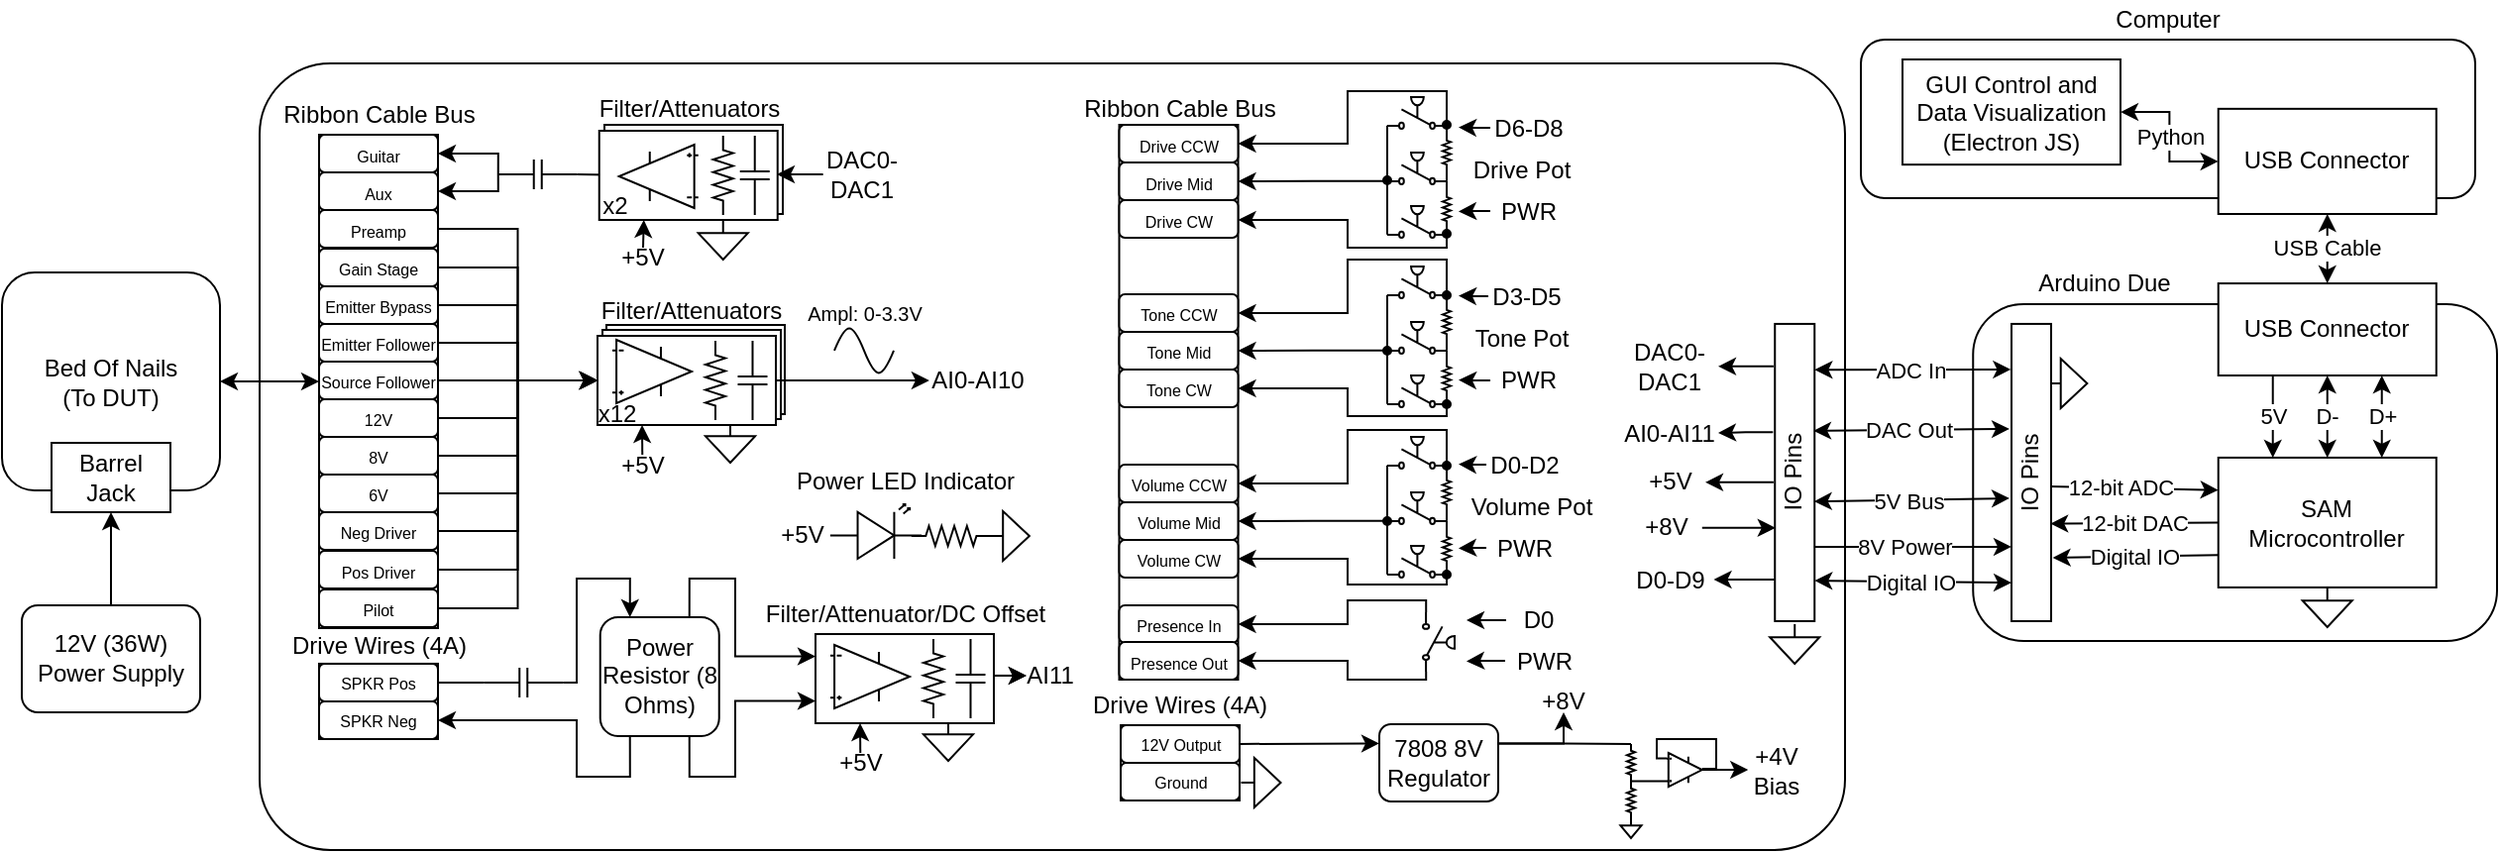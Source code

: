 <mxfile version="13.6.2" type="device"><diagram id="-oL0NHtV38mQ9emUjdSc" name="Page-1"><mxGraphModel dx="2272" dy="862" grid="1" gridSize="10" guides="1" tooltips="1" connect="1" arrows="1" fold="1" page="1" pageScale="1" pageWidth="850" pageHeight="1100" math="0" shadow="0"><root><mxCell id="0"/><mxCell id="1" parent="0"/><mxCell id="dwqh7LowJb4OaQiPZses-369" value="" style="rounded=1;whiteSpace=wrap;html=1;arcSize=9;" vertex="1" parent="1"><mxGeometry x="-640" y="298.97" width="800" height="397.03" as="geometry"/></mxCell><mxCell id="dwqh7LowJb4OaQiPZses-157" value="" style="rounded=0;whiteSpace=wrap;html=1;" vertex="1" parent="1"><mxGeometry x="-610" y="601.97" width="60" height="38" as="geometry"/></mxCell><mxCell id="EzJl0dSxxbxW8zrCP2cZ-2" value="" style="rounded=1;whiteSpace=wrap;html=1;" parent="1" vertex="1"><mxGeometry x="224.62" y="420.47" width="264.38" height="170" as="geometry"/></mxCell><mxCell id="dwqh7LowJb4OaQiPZses-340" value="5V" style="edgeStyle=none;rounded=0;orthogonalLoop=1;jettySize=auto;html=1;exitX=0.25;exitY=1;exitDx=0;exitDy=0;entryX=0.25;entryY=0;entryDx=0;entryDy=0;endArrow=classic;endFill=1;" edge="1" parent="1" source="wLDwbeyGVbWUntYZaLQP-1" target="EzJl0dSxxbxW8zrCP2cZ-6"><mxGeometry relative="1" as="geometry"/></mxCell><mxCell id="dwqh7LowJb4OaQiPZses-341" value="D-" style="edgeStyle=none;rounded=0;orthogonalLoop=1;jettySize=auto;html=1;exitX=0.5;exitY=1;exitDx=0;exitDy=0;entryX=0.5;entryY=0;entryDx=0;entryDy=0;endArrow=classic;endFill=1;startArrow=classic;startFill=1;" edge="1" parent="1" source="wLDwbeyGVbWUntYZaLQP-1" target="EzJl0dSxxbxW8zrCP2cZ-6"><mxGeometry relative="1" as="geometry"/></mxCell><mxCell id="dwqh7LowJb4OaQiPZses-342" value="D+" style="edgeStyle=none;rounded=0;orthogonalLoop=1;jettySize=auto;html=1;exitX=0.75;exitY=1;exitDx=0;exitDy=0;entryX=0.75;entryY=0;entryDx=0;entryDy=0;endArrow=classic;endFill=1;startArrow=classic;startFill=1;" edge="1" parent="1" source="wLDwbeyGVbWUntYZaLQP-1" target="EzJl0dSxxbxW8zrCP2cZ-6"><mxGeometry relative="1" as="geometry"/></mxCell><mxCell id="wLDwbeyGVbWUntYZaLQP-1" value="USB Connector" style="rounded=0;whiteSpace=wrap;html=1;" parent="1" vertex="1"><mxGeometry x="348.37" y="410.03" width="110" height="46.47" as="geometry"/></mxCell><mxCell id="wLDwbeyGVbWUntYZaLQP-76" value="" style="pointerEvents=1;verticalLabelPosition=bottom;shadow=0;dashed=0;align=center;html=1;verticalAlign=top;shape=mxgraph.electrical.waveforms.sine_wave;" parent="1" vertex="1"><mxGeometry x="-350.0" y="429" width="30" height="30" as="geometry"/></mxCell><mxCell id="wLDwbeyGVbWUntYZaLQP-77" value="&lt;font style=&quot;font-size: 10px&quot;&gt;Ampl: 0-3.3V&lt;/font&gt;" style="text;html=1;align=center;verticalAlign=middle;resizable=0;points=[];autosize=1;" parent="1" vertex="1"><mxGeometry x="-370.0" y="414.5" width="70" height="20" as="geometry"/></mxCell><mxCell id="dwqh7LowJb4OaQiPZses-334" style="rounded=0;orthogonalLoop=1;jettySize=auto;html=1;exitX=0;exitY=0.75;exitDx=0;exitDy=0;entryX=0.213;entryY=1.04;entryDx=0;entryDy=0;endArrow=classic;endFill=1;entryPerimeter=0;" edge="1" parent="1" source="EzJl0dSxxbxW8zrCP2cZ-6" target="dwqh7LowJb4OaQiPZses-333"><mxGeometry relative="1" as="geometry"/></mxCell><mxCell id="dwqh7LowJb4OaQiPZses-336" value="Digital IO" style="edgeLabel;html=1;align=center;verticalAlign=middle;resizable=0;points=[];" vertex="1" connectable="0" parent="dwqh7LowJb4OaQiPZses-334"><mxGeometry x="0.19" relative="1" as="geometry"><mxPoint x="6.41" as="offset"/></mxGeometry></mxCell><mxCell id="dwqh7LowJb4OaQiPZses-335" value="12-bit ADC" style="edgeStyle=none;rounded=0;orthogonalLoop=1;jettySize=auto;html=1;exitX=0.453;exitY=0.964;exitDx=0;exitDy=0;entryX=0;entryY=0.25;entryDx=0;entryDy=0;endArrow=classic;endFill=1;exitPerimeter=0;" edge="1" parent="1" source="dwqh7LowJb4OaQiPZses-333" target="EzJl0dSxxbxW8zrCP2cZ-6"><mxGeometry x="-0.16" relative="1" as="geometry"><mxPoint as="offset"/></mxGeometry></mxCell><mxCell id="dwqh7LowJb4OaQiPZses-337" value="12-bit DAC" style="edgeStyle=none;rounded=0;orthogonalLoop=1;jettySize=auto;html=1;exitX=0;exitY=0.5;exitDx=0;exitDy=0;entryX=0.328;entryY=0.98;entryDx=0;entryDy=0;endArrow=classic;endFill=1;entryPerimeter=0;" edge="1" parent="1" source="EzJl0dSxxbxW8zrCP2cZ-6" target="dwqh7LowJb4OaQiPZses-333"><mxGeometry relative="1" as="geometry"/></mxCell><mxCell id="EzJl0dSxxbxW8zrCP2cZ-6" value="SAM Microcontroller" style="rounded=0;whiteSpace=wrap;html=1;" parent="1" vertex="1"><mxGeometry x="348.37" y="497.97" width="110" height="65.5" as="geometry"/></mxCell><mxCell id="EzJl0dSxxbxW8zrCP2cZ-248" value="Arduino Due" style="text;html=1;strokeColor=none;fillColor=none;align=center;verticalAlign=middle;whiteSpace=wrap;rounded=0;" parent="1" vertex="1"><mxGeometry x="256.25" y="400.47" width="70" height="20" as="geometry"/></mxCell><mxCell id="EzJl0dSxxbxW8zrCP2cZ-247" value="Computer" style="text;html=1;strokeColor=none;fillColor=none;align=center;verticalAlign=middle;whiteSpace=wrap;rounded=0;" parent="1" vertex="1"><mxGeometry x="303" y="267" width="40" height="20" as="geometry"/></mxCell><mxCell id="dwqh7LowJb4OaQiPZses-383" style="edgeStyle=orthogonalEdgeStyle;rounded=0;orthogonalLoop=1;jettySize=auto;html=1;exitX=1;exitY=0.5;exitDx=0;exitDy=0;entryX=0.178;entryY=0.019;entryDx=0;entryDy=0;entryPerimeter=0;startArrow=classic;startFill=1;endArrow=none;endFill=0;" edge="1" parent="1" source="EzJl0dSxxbxW8zrCP2cZ-364"><mxGeometry relative="1" as="geometry"><mxPoint x="126.75" y="560.49" as="targetPoint"/></mxGeometry></mxCell><mxCell id="EzJl0dSxxbxW8zrCP2cZ-364" value="D0-D9" style="text;html=1;strokeColor=none;fillColor=none;align=center;verticalAlign=middle;whiteSpace=wrap;rounded=0;dashed=1;" parent="1" vertex="1"><mxGeometry x="50" y="552" width="43.75" height="15" as="geometry"/></mxCell><mxCell id="dwqh7LowJb4OaQiPZses-385" style="edgeStyle=orthogonalEdgeStyle;rounded=0;orthogonalLoop=1;jettySize=auto;html=1;exitX=0.478;exitY=-0.014;exitDx=0;exitDy=0;entryX=1;entryY=0.5;entryDx=0;entryDy=0;startArrow=none;startFill=0;endArrow=classic;endFill=1;exitPerimeter=0;" edge="1" parent="1" target="EzJl0dSxxbxW8zrCP2cZ-367"><mxGeometry relative="1" as="geometry"><mxPoint x="123.96" y="510.43" as="sourcePoint"/></mxGeometry></mxCell><mxCell id="EzJl0dSxxbxW8zrCP2cZ-367" value="+5V" style="text;html=1;strokeColor=none;fillColor=none;align=center;verticalAlign=middle;whiteSpace=wrap;rounded=0;dashed=1;" parent="1" vertex="1"><mxGeometry x="53.5" y="505.47" width="36" height="10" as="geometry"/></mxCell><mxCell id="EzJl0dSxxbxW8zrCP2cZ-371" value="" style="pointerEvents=1;verticalLabelPosition=bottom;shadow=0;dashed=0;align=center;html=1;verticalAlign=top;shape=mxgraph.electrical.signal_sources.signal_ground;direction=north;" parent="1" vertex="1"><mxGeometry x="262.19" y="448" width="20" height="25" as="geometry"/></mxCell><mxCell id="EzJl0dSxxbxW8zrCP2cZ-379" value="" style="pointerEvents=1;verticalLabelPosition=bottom;shadow=0;dashed=0;align=center;html=1;verticalAlign=top;shape=mxgraph.electrical.signal_sources.signal_ground;" parent="1" vertex="1"><mxGeometry x="390.87" y="563.47" width="25" height="20" as="geometry"/></mxCell><mxCell id="wLDwbeyGVbWUntYZaLQP-101" value="" style="rounded=1;whiteSpace=wrap;html=1;" parent="1" vertex="1"><mxGeometry x="168" y="287" width="310" height="80" as="geometry"/></mxCell><mxCell id="dwqh7LowJb4OaQiPZses-365" value="USB Cable" style="edgeStyle=none;rounded=0;orthogonalLoop=1;jettySize=auto;html=1;exitX=0.5;exitY=1;exitDx=0;exitDy=0;entryX=0.5;entryY=0;entryDx=0;entryDy=0;startArrow=classic;startFill=1;endArrow=classic;endFill=1;" edge="1" parent="1" source="wLDwbeyGVbWUntYZaLQP-102" target="wLDwbeyGVbWUntYZaLQP-1"><mxGeometry relative="1" as="geometry"/></mxCell><mxCell id="wLDwbeyGVbWUntYZaLQP-102" value="USB Connector" style="rounded=0;whiteSpace=wrap;html=1;" parent="1" vertex="1"><mxGeometry x="348.37" y="321.922" width="110" height="53.077" as="geometry"/></mxCell><mxCell id="dwqh7LowJb4OaQiPZses-368" value="Python" style="edgeStyle=orthogonalEdgeStyle;rounded=0;orthogonalLoop=1;jettySize=auto;html=1;exitX=1;exitY=0.5;exitDx=0;exitDy=0;entryX=0;entryY=0.5;entryDx=0;entryDy=0;startArrow=classic;startFill=1;endArrow=classic;endFill=1;" edge="1" parent="1" source="wLDwbeyGVbWUntYZaLQP-103" target="wLDwbeyGVbWUntYZaLQP-102"><mxGeometry relative="1" as="geometry"/></mxCell><mxCell id="wLDwbeyGVbWUntYZaLQP-103" value="GUI Control and Data Visualization&lt;br&gt;(Electron JS)" style="rounded=0;whiteSpace=wrap;html=1;" parent="1" vertex="1"><mxGeometry x="189" y="297.002" width="110" height="53.077" as="geometry"/></mxCell><mxCell id="dvAcKzwwteOVy_JP5b5H-99" value="" style="group" parent="1" vertex="1" connectable="0"><mxGeometry x="-380.0" y="500" width="128.43" height="50" as="geometry"/></mxCell><mxCell id="dvAcKzwwteOVy_JP5b5H-98" value="Power LED Indicator" style="text;html=1;strokeColor=none;fillColor=none;align=center;verticalAlign=middle;whiteSpace=wrap;rounded=0;" parent="dvAcKzwwteOVy_JP5b5H-99" vertex="1"><mxGeometry x="4.93" width="122.19" height="20" as="geometry"/></mxCell><mxCell id="wLDwbeyGVbWUntYZaLQP-92" value="" style="pointerEvents=1;verticalLabelPosition=bottom;shadow=0;dashed=0;align=center;html=1;verticalAlign=top;shape=mxgraph.electrical.signal_sources.signal_ground;rotation=-90;" parent="dvAcKzwwteOVy_JP5b5H-99" vertex="1"><mxGeometry x="105.93" y="27.5" width="25" height="20" as="geometry"/></mxCell><mxCell id="dvAcKzwwteOVy_JP5b5H-45" value="" style="verticalLabelPosition=bottom;shadow=0;dashed=0;align=center;html=1;verticalAlign=top;shape=mxgraph.electrical.opto_electronics.led_2;pointerEvents=1;fillColor=#FFFFFF;rotation=0;" parent="dvAcKzwwteOVy_JP5b5H-99" vertex="1"><mxGeometry x="27.93" y="21.5" width="46.13" height="27.5" as="geometry"/></mxCell><mxCell id="dvAcKzwwteOVy_JP5b5H-47" value="" style="pointerEvents=1;verticalLabelPosition=bottom;shadow=0;dashed=0;align=center;html=1;verticalAlign=top;shape=mxgraph.electrical.resistors.resistor_2;rotation=-90;direction=north;" parent="dvAcKzwwteOVy_JP5b5H-99" vertex="1"><mxGeometry x="83.93" y="17.5" width="10" height="40" as="geometry"/></mxCell><mxCell id="dvAcKzwwteOVy_JP5b5H-49" value="+5V" style="text;html=1;strokeColor=none;fillColor=none;align=center;verticalAlign=middle;whiteSpace=wrap;rounded=0;rotation=0;" parent="dvAcKzwwteOVy_JP5b5H-99" vertex="1"><mxGeometry y="27" width="27.93" height="20" as="geometry"/></mxCell><mxCell id="dwqh7LowJb4OaQiPZses-392" style="edgeStyle=orthogonalEdgeStyle;rounded=0;orthogonalLoop=1;jettySize=auto;html=1;exitX=0.5;exitY=0;exitDx=0;exitDy=0;entryX=0.5;entryY=1;entryDx=0;entryDy=0;startArrow=none;startFill=0;endArrow=classic;endFill=1;" edge="1" parent="1" source="uAqDEJgYycFIeYGN23ad-1" target="dRPGMr-4wUKybWPEC53m-3"><mxGeometry relative="1" as="geometry"/></mxCell><mxCell id="uAqDEJgYycFIeYGN23ad-1" value="&lt;font&gt;&lt;font style=&quot;font-size: 12px&quot;&gt;12V (36W) Power Supply&lt;/font&gt;&lt;br&gt;&lt;/font&gt;" style="rounded=1;whiteSpace=wrap;html=1;" parent="1" vertex="1"><mxGeometry x="-760" y="572.47" width="90" height="54" as="geometry"/></mxCell><mxCell id="uAqDEJgYycFIeYGN23ad-4" value="Bed Of Nails&lt;br&gt;(To DUT)" style="rounded=1;whiteSpace=wrap;html=1;" parent="1" vertex="1"><mxGeometry x="-770" y="404.5" width="110" height="110" as="geometry"/></mxCell><mxCell id="uAqDEJgYycFIeYGN23ad-6" style="edgeStyle=orthogonalEdgeStyle;rounded=0;orthogonalLoop=1;jettySize=auto;html=1;exitX=0;exitY=0.5;exitDx=0;exitDy=0;entryX=1;entryY=0.5;entryDx=0;entryDy=0;startArrow=classic;startFill=1;" parent="1" source="uAqDEJgYycFIeYGN23ad-5" target="uAqDEJgYycFIeYGN23ad-4" edge="1"><mxGeometry relative="1" as="geometry"/></mxCell><mxCell id="uAqDEJgYycFIeYGN23ad-5" value="" style="rounded=0;whiteSpace=wrap;html=1;" parent="1" vertex="1"><mxGeometry x="-610" y="335" width="60" height="249" as="geometry"/></mxCell><mxCell id="dwqh7LowJb4OaQiPZses-56" style="edgeStyle=orthogonalEdgeStyle;rounded=0;orthogonalLoop=1;jettySize=auto;html=1;exitX=1;exitY=0.5;exitDx=0;exitDy=0;exitPerimeter=0;entryX=1;entryY=0.5;entryDx=0;entryDy=0;endArrow=classic;endFill=1;" edge="1" parent="1" source="dwqh7LowJb4OaQiPZses-18" target="dwqh7LowJb4OaQiPZses-53"><mxGeometry relative="1" as="geometry"><Array as="points"><mxPoint x="-520" y="345"/></Array></mxGeometry></mxCell><mxCell id="dwqh7LowJb4OaQiPZses-58" style="edgeStyle=orthogonalEdgeStyle;rounded=0;orthogonalLoop=1;jettySize=auto;html=1;exitX=1;exitY=0.5;exitDx=0;exitDy=0;exitPerimeter=0;entryX=1;entryY=0.5;entryDx=0;entryDy=0;endArrow=classic;endFill=1;" edge="1" parent="1" source="dwqh7LowJb4OaQiPZses-18" target="dwqh7LowJb4OaQiPZses-57"><mxGeometry relative="1" as="geometry"><Array as="points"><mxPoint x="-520" y="364"/></Array></mxGeometry></mxCell><mxCell id="dwqh7LowJb4OaQiPZses-18" value="" style="pointerEvents=1;verticalLabelPosition=bottom;shadow=0;dashed=0;align=center;html=1;verticalAlign=top;shape=mxgraph.electrical.capacitors.capacitor_1;fillColor=none;rotation=90;direction=south;" vertex="1" parent="1"><mxGeometry x="-507.13" y="335" width="15" height="40" as="geometry"/></mxCell><mxCell id="dwqh7LowJb4OaQiPZses-19" style="edgeStyle=orthogonalEdgeStyle;rounded=0;orthogonalLoop=1;jettySize=auto;html=1;exitX=1;exitY=0.5;exitDx=0;exitDy=0;entryX=0;entryY=0.5;entryDx=0;entryDy=0;entryPerimeter=0;endArrow=none;endFill=0;" edge="1" parent="1" source="EzJl0dSxxbxW8zrCP2cZ-251" target="dwqh7LowJb4OaQiPZses-18"><mxGeometry relative="1" as="geometry"><Array as="points"><mxPoint x="-449" y="355"/></Array></mxGeometry></mxCell><mxCell id="dwqh7LowJb4OaQiPZses-52" value="Ribbon Cable Bus" style="text;html=1;strokeColor=none;fillColor=none;align=center;verticalAlign=middle;whiteSpace=wrap;rounded=0;" vertex="1" parent="1"><mxGeometry x="-633.25" y="315" width="106.5" height="20" as="geometry"/></mxCell><mxCell id="dwqh7LowJb4OaQiPZses-53" value="&lt;font style=&quot;font-size: 8px&quot;&gt;Guitar&lt;/font&gt;" style="rounded=1;whiteSpace=wrap;html=1;" vertex="1" parent="1"><mxGeometry x="-610" y="335" width="60" height="19" as="geometry"/></mxCell><mxCell id="dwqh7LowJb4OaQiPZses-57" value="&lt;font style=&quot;font-size: 8px&quot;&gt;Aux&lt;/font&gt;" style="rounded=1;whiteSpace=wrap;html=1;" vertex="1" parent="1"><mxGeometry x="-610" y="354" width="60" height="19" as="geometry"/></mxCell><mxCell id="dwqh7LowJb4OaQiPZses-82" style="edgeStyle=orthogonalEdgeStyle;rounded=0;orthogonalLoop=1;jettySize=auto;html=1;exitX=1;exitY=0.5;exitDx=0;exitDy=0;entryX=0;entryY=0.5;entryDx=0;entryDy=0;endArrow=classic;endFill=1;" edge="1" parent="1" source="dwqh7LowJb4OaQiPZses-59" target="EzJl0dSxxbxW8zrCP2cZ-285"><mxGeometry relative="1" as="geometry"/></mxCell><mxCell id="dwqh7LowJb4OaQiPZses-59" value="&lt;font style=&quot;font-size: 8px&quot;&gt;Preamp&lt;/font&gt;" style="rounded=1;whiteSpace=wrap;html=1;" vertex="1" parent="1"><mxGeometry x="-610" y="373" width="60" height="19" as="geometry"/></mxCell><mxCell id="dwqh7LowJb4OaQiPZses-83" style="edgeStyle=orthogonalEdgeStyle;rounded=0;orthogonalLoop=1;jettySize=auto;html=1;exitX=1;exitY=0.5;exitDx=0;exitDy=0;entryX=0;entryY=0.5;entryDx=0;entryDy=0;endArrow=classic;endFill=1;" edge="1" parent="1" source="dwqh7LowJb4OaQiPZses-62" target="EzJl0dSxxbxW8zrCP2cZ-285"><mxGeometry relative="1" as="geometry"/></mxCell><mxCell id="dwqh7LowJb4OaQiPZses-62" value="&lt;font style=&quot;font-size: 8px&quot;&gt;Gain Stage&lt;/font&gt;" style="rounded=1;whiteSpace=wrap;html=1;" vertex="1" parent="1"><mxGeometry x="-610" y="392.5" width="60" height="19" as="geometry"/></mxCell><mxCell id="dwqh7LowJb4OaQiPZses-84" style="edgeStyle=orthogonalEdgeStyle;rounded=0;orthogonalLoop=1;jettySize=auto;html=1;exitX=1;exitY=0.5;exitDx=0;exitDy=0;endArrow=classic;endFill=1;entryX=0;entryY=0.5;entryDx=0;entryDy=0;" edge="1" parent="1" source="dwqh7LowJb4OaQiPZses-63" target="EzJl0dSxxbxW8zrCP2cZ-285"><mxGeometry relative="1" as="geometry"><mxPoint x="-450" y="460" as="targetPoint"/><Array as="points"><mxPoint x="-510" y="421"/><mxPoint x="-510" y="459"/></Array></mxGeometry></mxCell><mxCell id="dwqh7LowJb4OaQiPZses-63" value="&lt;font style=&quot;font-size: 8px&quot;&gt;Emitter Bypass&lt;/font&gt;" style="rounded=1;whiteSpace=wrap;html=1;" vertex="1" parent="1"><mxGeometry x="-610" y="411.5" width="60" height="19" as="geometry"/></mxCell><mxCell id="dwqh7LowJb4OaQiPZses-85" style="edgeStyle=orthogonalEdgeStyle;rounded=0;orthogonalLoop=1;jettySize=auto;html=1;exitX=1;exitY=0.5;exitDx=0;exitDy=0;entryX=0;entryY=0.5;entryDx=0;entryDy=0;endArrow=classic;endFill=1;" edge="1" parent="1" source="dwqh7LowJb4OaQiPZses-64" target="EzJl0dSxxbxW8zrCP2cZ-285"><mxGeometry relative="1" as="geometry"/></mxCell><mxCell id="dwqh7LowJb4OaQiPZses-64" value="&lt;font style=&quot;font-size: 8px&quot;&gt;Emitter Follower&lt;/font&gt;" style="rounded=1;whiteSpace=wrap;html=1;" vertex="1" parent="1"><mxGeometry x="-610" y="430.5" width="60" height="19" as="geometry"/></mxCell><mxCell id="dwqh7LowJb4OaQiPZses-86" style="edgeStyle=orthogonalEdgeStyle;rounded=0;orthogonalLoop=1;jettySize=auto;html=1;exitX=1;exitY=0.5;exitDx=0;exitDy=0;entryX=0;entryY=0.5;entryDx=0;entryDy=0;endArrow=classic;endFill=1;" edge="1" parent="1" source="dwqh7LowJb4OaQiPZses-65" target="EzJl0dSxxbxW8zrCP2cZ-285"><mxGeometry relative="1" as="geometry"/></mxCell><mxCell id="dwqh7LowJb4OaQiPZses-65" value="&lt;font style=&quot;font-size: 8px&quot;&gt;Source Follower&lt;/font&gt;" style="rounded=1;whiteSpace=wrap;html=1;" vertex="1" parent="1"><mxGeometry x="-610" y="449.5" width="60" height="19" as="geometry"/></mxCell><mxCell id="dwqh7LowJb4OaQiPZses-87" style="edgeStyle=orthogonalEdgeStyle;rounded=0;orthogonalLoop=1;jettySize=auto;html=1;exitX=1;exitY=0.5;exitDx=0;exitDy=0;entryX=0;entryY=0.5;entryDx=0;entryDy=0;endArrow=classic;endFill=1;" edge="1" parent="1" source="dwqh7LowJb4OaQiPZses-66" target="EzJl0dSxxbxW8zrCP2cZ-285"><mxGeometry relative="1" as="geometry"/></mxCell><mxCell id="dwqh7LowJb4OaQiPZses-66" value="&lt;font style=&quot;font-size: 8px&quot;&gt;12V&lt;/font&gt;" style="rounded=1;whiteSpace=wrap;html=1;" vertex="1" parent="1"><mxGeometry x="-610" y="468.5" width="60" height="19" as="geometry"/></mxCell><mxCell id="dwqh7LowJb4OaQiPZses-88" style="edgeStyle=orthogonalEdgeStyle;rounded=0;orthogonalLoop=1;jettySize=auto;html=1;exitX=1;exitY=0.5;exitDx=0;exitDy=0;entryX=0;entryY=0.5;entryDx=0;entryDy=0;endArrow=classic;endFill=1;" edge="1" parent="1" source="dwqh7LowJb4OaQiPZses-67" target="EzJl0dSxxbxW8zrCP2cZ-285"><mxGeometry relative="1" as="geometry"/></mxCell><mxCell id="dwqh7LowJb4OaQiPZses-67" value="&lt;font style=&quot;font-size: 8px&quot;&gt;8V&lt;/font&gt;" style="rounded=1;whiteSpace=wrap;html=1;" vertex="1" parent="1"><mxGeometry x="-610" y="487.5" width="60" height="19" as="geometry"/></mxCell><mxCell id="dwqh7LowJb4OaQiPZses-89" style="edgeStyle=orthogonalEdgeStyle;rounded=0;orthogonalLoop=1;jettySize=auto;html=1;exitX=1;exitY=0.5;exitDx=0;exitDy=0;entryX=0;entryY=0.5;entryDx=0;entryDy=0;endArrow=classic;endFill=1;" edge="1" parent="1" source="dwqh7LowJb4OaQiPZses-68" target="EzJl0dSxxbxW8zrCP2cZ-285"><mxGeometry relative="1" as="geometry"/></mxCell><mxCell id="dwqh7LowJb4OaQiPZses-68" value="&lt;font style=&quot;font-size: 8px&quot;&gt;6V&lt;/font&gt;" style="rounded=1;whiteSpace=wrap;html=1;" vertex="1" parent="1"><mxGeometry x="-610" y="506.5" width="60" height="19" as="geometry"/></mxCell><mxCell id="dwqh7LowJb4OaQiPZses-90" style="edgeStyle=orthogonalEdgeStyle;rounded=0;orthogonalLoop=1;jettySize=auto;html=1;exitX=1;exitY=0.5;exitDx=0;exitDy=0;entryX=0;entryY=0.5;entryDx=0;entryDy=0;endArrow=classic;endFill=1;" edge="1" parent="1" source="dwqh7LowJb4OaQiPZses-69" target="EzJl0dSxxbxW8zrCP2cZ-285"><mxGeometry relative="1" as="geometry"/></mxCell><mxCell id="dwqh7LowJb4OaQiPZses-69" value="&lt;font style=&quot;font-size: 8px&quot;&gt;Neg Driver&lt;/font&gt;" style="rounded=1;whiteSpace=wrap;html=1;" vertex="1" parent="1"><mxGeometry x="-610" y="525.5" width="60" height="19" as="geometry"/></mxCell><mxCell id="dwqh7LowJb4OaQiPZses-91" style="edgeStyle=orthogonalEdgeStyle;rounded=0;orthogonalLoop=1;jettySize=auto;html=1;exitX=1;exitY=0.5;exitDx=0;exitDy=0;entryX=0;entryY=0.5;entryDx=0;entryDy=0;endArrow=classic;endFill=1;" edge="1" parent="1" source="dwqh7LowJb4OaQiPZses-70" target="EzJl0dSxxbxW8zrCP2cZ-285"><mxGeometry relative="1" as="geometry"/></mxCell><mxCell id="dwqh7LowJb4OaQiPZses-70" value="&lt;font style=&quot;font-size: 8px&quot;&gt;Pos Driver&lt;/font&gt;" style="rounded=1;whiteSpace=wrap;html=1;" vertex="1" parent="1"><mxGeometry x="-610" y="545" width="60" height="19" as="geometry"/></mxCell><mxCell id="dwqh7LowJb4OaQiPZses-181" style="edgeStyle=orthogonalEdgeStyle;rounded=0;orthogonalLoop=1;jettySize=auto;html=1;exitX=1;exitY=0.5;exitDx=0;exitDy=0;entryX=1;entryY=0.5;entryDx=0;entryDy=0;entryPerimeter=0;endArrow=none;endFill=0;" edge="1" parent="1" source="dwqh7LowJb4OaQiPZses-71" target="dwqh7LowJb4OaQiPZses-180"><mxGeometry relative="1" as="geometry"/></mxCell><mxCell id="dwqh7LowJb4OaQiPZses-71" value="&lt;font style=&quot;font-size: 8px&quot;&gt;SPKR Pos&lt;/font&gt;" style="rounded=1;whiteSpace=wrap;html=1;" vertex="1" parent="1"><mxGeometry x="-610" y="601.97" width="60" height="19" as="geometry"/></mxCell><mxCell id="dwqh7LowJb4OaQiPZses-72" value="&lt;font style=&quot;font-size: 8px&quot;&gt;SPKR Neg&lt;/font&gt;" style="rounded=1;whiteSpace=wrap;html=1;" vertex="1" parent="1"><mxGeometry x="-610" y="620.97" width="60" height="19" as="geometry"/></mxCell><mxCell id="dwqh7LowJb4OaQiPZses-75" value="" style="group" vertex="1" connectable="0" parent="1"><mxGeometry x="-490" y="312" width="160" height="90" as="geometry"/></mxCell><mxCell id="dwqh7LowJb4OaQiPZses-74" value="" style="rounded=0;whiteSpace=wrap;html=1;rotation=-180;" vertex="1" parent="dwqh7LowJb4OaQiPZses-75"><mxGeometry x="24" y="18" width="90" height="45" as="geometry"/></mxCell><mxCell id="jSE5PXebaVcD20LWmkzH-19" value="" style="group" parent="dwqh7LowJb4OaQiPZses-75" vertex="1" connectable="0"><mxGeometry width="160" height="90" as="geometry"/></mxCell><mxCell id="dvAcKzwwteOVy_JP5b5H-84" value="" style="group" parent="jSE5PXebaVcD20LWmkzH-19" vertex="1" connectable="0"><mxGeometry width="160" height="86" as="geometry"/></mxCell><mxCell id="EzJl0dSxxbxW8zrCP2cZ-372" value="" style="pointerEvents=1;verticalLabelPosition=bottom;shadow=0;dashed=0;align=center;html=1;verticalAlign=top;shape=mxgraph.electrical.signal_sources.signal_ground;" parent="dvAcKzwwteOVy_JP5b5H-84" vertex="1"><mxGeometry x="71.37" y="66" width="25" height="20" as="geometry"/></mxCell><mxCell id="EzJl0dSxxbxW8zrCP2cZ-256" value="Filter/Attenuators" style="text;html=1;strokeColor=none;fillColor=none;align=center;verticalAlign=middle;whiteSpace=wrap;rounded=0;" parent="dvAcKzwwteOVy_JP5b5H-84" vertex="1"><mxGeometry x="-15.44" width="163.63" height="20" as="geometry"/></mxCell><mxCell id="EzJl0dSxxbxW8zrCP2cZ-251" value="" style="rounded=0;whiteSpace=wrap;html=1;rotation=-180;" parent="dvAcKzwwteOVy_JP5b5H-84" vertex="1"><mxGeometry x="21.37" y="21" width="90" height="45" as="geometry"/></mxCell><mxCell id="EzJl0dSxxbxW8zrCP2cZ-245" value="" style="verticalLabelPosition=bottom;shadow=0;dashed=0;align=center;html=1;verticalAlign=top;shape=mxgraph.electrical.abstract.operational_amp_1;rotation=-180;" parent="dvAcKzwwteOVy_JP5b5H-84" vertex="1"><mxGeometry x="31.37" y="28" width="40" height="32" as="geometry"/></mxCell><mxCell id="EzJl0dSxxbxW8zrCP2cZ-254" value="" style="pointerEvents=1;verticalLabelPosition=bottom;shadow=0;dashed=0;align=center;html=1;verticalAlign=top;shape=mxgraph.electrical.resistors.resistor_2;rotation=90;" parent="dvAcKzwwteOVy_JP5b5H-84" vertex="1"><mxGeometry x="63.87" y="38.5" width="40" height="10" as="geometry"/></mxCell><mxCell id="EzJl0dSxxbxW8zrCP2cZ-255" value="" style="pointerEvents=1;verticalLabelPosition=bottom;shadow=0;dashed=0;align=center;html=1;verticalAlign=top;shape=mxgraph.electrical.capacitors.capacitor_1;fillColor=none;rotation=90;" parent="dvAcKzwwteOVy_JP5b5H-84" vertex="1"><mxGeometry x="79.87" y="36" width="40" height="15" as="geometry"/></mxCell><mxCell id="dwqh7LowJb4OaQiPZses-76" value="x2" style="text;html=1;strokeColor=none;fillColor=none;align=center;verticalAlign=middle;whiteSpace=wrap;rounded=0;dashed=1;" vertex="1" parent="dvAcKzwwteOVy_JP5b5H-84"><mxGeometry x="22.37" y="54" width="15" height="10" as="geometry"/></mxCell><mxCell id="NfLXvQbTTf4OFpSt8lfe-9" style="edgeStyle=orthogonalEdgeStyle;rounded=0;orthogonalLoop=1;jettySize=auto;html=1;exitX=0.5;exitY=0;exitDx=0;exitDy=0;entryX=0.75;entryY=0;entryDx=0;entryDy=0;" parent="jSE5PXebaVcD20LWmkzH-19" source="NfLXvQbTTf4OFpSt8lfe-8" target="EzJl0dSxxbxW8zrCP2cZ-251" edge="1"><mxGeometry relative="1" as="geometry"/></mxCell><mxCell id="NfLXvQbTTf4OFpSt8lfe-8" value="+5V" style="text;html=1;strokeColor=none;fillColor=none;align=center;verticalAlign=middle;whiteSpace=wrap;rounded=0;dashed=1;" parent="jSE5PXebaVcD20LWmkzH-19" vertex="1"><mxGeometry x="36.0" y="80" width="15" height="10" as="geometry"/></mxCell><mxCell id="dwqh7LowJb4OaQiPZses-81" value="" style="group" vertex="1" connectable="0" parent="1"><mxGeometry x="-470" y="415.5" width="100" height="91" as="geometry"/></mxCell><mxCell id="dwqh7LowJb4OaQiPZses-79" value="" style="rounded=0;whiteSpace=wrap;html=1;rotation=-360;" vertex="1" parent="dwqh7LowJb4OaQiPZses-81"><mxGeometry x="5" y="15.5" width="90" height="45" as="geometry"/></mxCell><mxCell id="jSE5PXebaVcD20LWmkzH-4" value="" style="group" parent="dwqh7LowJb4OaQiPZses-81" vertex="1" connectable="0"><mxGeometry width="100" height="91" as="geometry"/></mxCell><mxCell id="dvAcKzwwteOVy_JP5b5H-83" value="" style="group" parent="jSE5PXebaVcD20LWmkzH-4" vertex="1" connectable="0"><mxGeometry width="100" height="85" as="geometry"/></mxCell><mxCell id="dwqh7LowJb4OaQiPZses-78" value="" style="rounded=0;whiteSpace=wrap;html=1;rotation=-360;" vertex="1" parent="dvAcKzwwteOVy_JP5b5H-83"><mxGeometry x="3" y="18" width="90" height="45" as="geometry"/></mxCell><mxCell id="EzJl0dSxxbxW8zrCP2cZ-373" value="" style="pointerEvents=1;verticalLabelPosition=bottom;shadow=0;dashed=0;align=center;html=1;verticalAlign=top;shape=mxgraph.electrical.signal_sources.signal_ground;" parent="dvAcKzwwteOVy_JP5b5H-83" vertex="1"><mxGeometry x="55.0" y="65" width="25" height="20" as="geometry"/></mxCell><mxCell id="EzJl0dSxxbxW8zrCP2cZ-290" value="Filter/Attenuators" style="text;html=1;strokeColor=none;fillColor=none;align=center;verticalAlign=middle;whiteSpace=wrap;rounded=0;" parent="dvAcKzwwteOVy_JP5b5H-83" vertex="1"><mxGeometry x="-1" y="-2" width="98" height="20" as="geometry"/></mxCell><mxCell id="EzJl0dSxxbxW8zrCP2cZ-285" value="" style="rounded=0;whiteSpace=wrap;html=1;rotation=-360;" parent="dvAcKzwwteOVy_JP5b5H-83" vertex="1"><mxGeometry x="0.5" y="21" width="90" height="45" as="geometry"/></mxCell><mxCell id="EzJl0dSxxbxW8zrCP2cZ-287" value="" style="pointerEvents=1;verticalLabelPosition=bottom;shadow=0;dashed=0;align=center;html=1;verticalAlign=top;shape=mxgraph.electrical.resistors.resistor_2;rotation=-90;" parent="dvAcKzwwteOVy_JP5b5H-83" vertex="1"><mxGeometry x="40" y="38.5" width="40" height="10" as="geometry"/></mxCell><mxCell id="EzJl0dSxxbxW8zrCP2cZ-288" value="" style="pointerEvents=1;verticalLabelPosition=bottom;shadow=0;dashed=0;align=center;html=1;verticalAlign=top;shape=mxgraph.electrical.capacitors.capacitor_1;fillColor=none;rotation=-90;" parent="dvAcKzwwteOVy_JP5b5H-83" vertex="1"><mxGeometry x="58.75" y="36" width="40" height="15" as="geometry"/></mxCell><mxCell id="EzJl0dSxxbxW8zrCP2cZ-286" value="" style="verticalLabelPosition=bottom;shadow=0;dashed=0;align=center;html=1;verticalAlign=top;shape=mxgraph.electrical.abstract.operational_amp_1;rotation=-360;" parent="dvAcKzwwteOVy_JP5b5H-83" vertex="1"><mxGeometry x="8" y="23" width="40" height="32" as="geometry"/></mxCell><mxCell id="dwqh7LowJb4OaQiPZses-77" value="x12" style="text;html=1;strokeColor=none;fillColor=none;align=center;verticalAlign=middle;whiteSpace=wrap;rounded=0;dashed=1;" vertex="1" parent="dvAcKzwwteOVy_JP5b5H-83"><mxGeometry x="3" y="55" width="15" height="10" as="geometry"/></mxCell><mxCell id="NfLXvQbTTf4OFpSt8lfe-17" value="+5V" style="text;html=1;strokeColor=none;fillColor=none;align=center;verticalAlign=middle;whiteSpace=wrap;rounded=0;dashed=1;" parent="jSE5PXebaVcD20LWmkzH-4" vertex="1"><mxGeometry x="15.63" y="81" width="15" height="10" as="geometry"/></mxCell><mxCell id="NfLXvQbTTf4OFpSt8lfe-18" style="edgeStyle=orthogonalEdgeStyle;rounded=0;orthogonalLoop=1;jettySize=auto;html=1;exitX=0.5;exitY=0;exitDx=0;exitDy=0;entryX=0.25;entryY=1;entryDx=0;entryDy=0;" parent="jSE5PXebaVcD20LWmkzH-4" source="NfLXvQbTTf4OFpSt8lfe-17" target="EzJl0dSxxbxW8zrCP2cZ-285" edge="1"><mxGeometry relative="1" as="geometry"/></mxCell><mxCell id="dwqh7LowJb4OaQiPZses-161" style="edgeStyle=orthogonalEdgeStyle;rounded=0;orthogonalLoop=1;jettySize=auto;html=1;exitX=0.25;exitY=1;exitDx=0;exitDy=0;entryX=1;entryY=0.5;entryDx=0;entryDy=0;endArrow=classic;endFill=1;" edge="1" parent="1" source="dwqh7LowJb4OaQiPZses-92" target="dwqh7LowJb4OaQiPZses-72"><mxGeometry relative="1" as="geometry"><Array as="points"><mxPoint x="-453" y="658.97"/><mxPoint x="-480" y="658.97"/><mxPoint x="-480" y="630.97"/></Array></mxGeometry></mxCell><mxCell id="dwqh7LowJb4OaQiPZses-176" style="edgeStyle=orthogonalEdgeStyle;rounded=0;orthogonalLoop=1;jettySize=auto;html=1;exitX=0.75;exitY=0;exitDx=0;exitDy=0;entryX=0;entryY=0.25;entryDx=0;entryDy=0;endArrow=classic;endFill=1;" edge="1" parent="1" source="dwqh7LowJb4OaQiPZses-92" target="dwqh7LowJb4OaQiPZses-375"><mxGeometry relative="1" as="geometry"><mxPoint x="-376" y="596.72" as="targetPoint"/><Array as="points"><mxPoint x="-423" y="559"/><mxPoint x="-400" y="559"/><mxPoint x="-400" y="598"/></Array></mxGeometry></mxCell><mxCell id="dwqh7LowJb4OaQiPZses-177" style="edgeStyle=orthogonalEdgeStyle;rounded=0;orthogonalLoop=1;jettySize=auto;html=1;exitX=0.75;exitY=1;exitDx=0;exitDy=0;entryX=0;entryY=0.75;entryDx=0;entryDy=0;endArrow=classic;endFill=1;" edge="1" parent="1" source="dwqh7LowJb4OaQiPZses-92" target="dwqh7LowJb4OaQiPZses-375"><mxGeometry relative="1" as="geometry"><mxPoint x="-376" y="619.22" as="targetPoint"/><Array as="points"><mxPoint x="-423" y="659"/><mxPoint x="-400" y="659"/><mxPoint x="-400" y="621"/></Array></mxGeometry></mxCell><mxCell id="dwqh7LowJb4OaQiPZses-92" value="Power Resistor (8 Ohms)" style="rounded=1;whiteSpace=wrap;html=1;" vertex="1" parent="1"><mxGeometry x="-468.13" y="578.47" width="60" height="60" as="geometry"/></mxCell><mxCell id="dwqh7LowJb4OaQiPZses-144" value="Ribbon Cable Bus" style="text;html=1;strokeColor=none;fillColor=none;align=center;verticalAlign=middle;whiteSpace=wrap;rounded=0;" vertex="1" parent="1"><mxGeometry x="-229.5" y="312" width="106.5" height="20" as="geometry"/></mxCell><mxCell id="dwqh7LowJb4OaQiPZses-145" value="" style="rounded=0;whiteSpace=wrap;html=1;" vertex="1" parent="1"><mxGeometry x="-206.25" y="330" width="60" height="280" as="geometry"/></mxCell><mxCell id="dwqh7LowJb4OaQiPZses-147" value="&lt;font style=&quot;font-size: 8px&quot;&gt;Drive CCW&lt;/font&gt;" style="rounded=1;whiteSpace=wrap;html=1;" vertex="1" parent="1"><mxGeometry x="-206.25" y="330" width="60" height="19" as="geometry"/></mxCell><mxCell id="dwqh7LowJb4OaQiPZses-148" value="&lt;font style=&quot;font-size: 8px&quot;&gt;Drive Mid&lt;/font&gt;" style="rounded=1;whiteSpace=wrap;html=1;" vertex="1" parent="1"><mxGeometry x="-206.25" y="349" width="60" height="19" as="geometry"/></mxCell><mxCell id="dwqh7LowJb4OaQiPZses-149" value="&lt;font style=&quot;font-size: 8px&quot;&gt;Drive CW&lt;/font&gt;" style="rounded=1;whiteSpace=wrap;html=1;" vertex="1" parent="1"><mxGeometry x="-206.25" y="368" width="60" height="19" as="geometry"/></mxCell><mxCell id="dwqh7LowJb4OaQiPZses-150" value="&lt;font style=&quot;font-size: 8px&quot;&gt;Tone CCW&lt;/font&gt;" style="rounded=1;whiteSpace=wrap;html=1;" vertex="1" parent="1"><mxGeometry x="-206.25" y="415.5" width="60" height="19" as="geometry"/></mxCell><mxCell id="dwqh7LowJb4OaQiPZses-151" value="&lt;font style=&quot;font-size: 8px&quot;&gt;Tone Mid&lt;/font&gt;" style="rounded=1;whiteSpace=wrap;html=1;" vertex="1" parent="1"><mxGeometry x="-206.25" y="434.5" width="60" height="19" as="geometry"/></mxCell><mxCell id="dwqh7LowJb4OaQiPZses-152" value="&lt;font style=&quot;font-size: 8px&quot;&gt;Tone CW&lt;/font&gt;" style="rounded=1;whiteSpace=wrap;html=1;" vertex="1" parent="1"><mxGeometry x="-206.25" y="453.5" width="60" height="19" as="geometry"/></mxCell><mxCell id="dwqh7LowJb4OaQiPZses-153" value="&lt;font style=&quot;font-size: 8px&quot;&gt;Volume CCW&lt;/font&gt;" style="rounded=1;whiteSpace=wrap;html=1;" vertex="1" parent="1"><mxGeometry x="-206.25" y="501.5" width="60" height="19" as="geometry"/></mxCell><mxCell id="dwqh7LowJb4OaQiPZses-154" value="&lt;font style=&quot;font-size: 8px&quot;&gt;Volume Mid&lt;/font&gt;" style="rounded=1;whiteSpace=wrap;html=1;" vertex="1" parent="1"><mxGeometry x="-206.25" y="520.5" width="60" height="19" as="geometry"/></mxCell><mxCell id="dwqh7LowJb4OaQiPZses-155" value="&lt;font style=&quot;font-size: 8px&quot;&gt;Volume CW&lt;/font&gt;" style="rounded=1;whiteSpace=wrap;html=1;" vertex="1" parent="1"><mxGeometry x="-206.25" y="539.5" width="60" height="19" as="geometry"/></mxCell><mxCell id="dwqh7LowJb4OaQiPZses-156" value="Drive Wires (4A)" style="text;html=1;strokeColor=none;fillColor=none;align=center;verticalAlign=middle;whiteSpace=wrap;rounded=0;" vertex="1" parent="1"><mxGeometry x="-633.25" y="583.47" width="106.5" height="20" as="geometry"/></mxCell><mxCell id="dwqh7LowJb4OaQiPZses-387" style="edgeStyle=orthogonalEdgeStyle;rounded=0;orthogonalLoop=1;jettySize=auto;html=1;exitX=0.73;exitY=0.015;exitDx=0;exitDy=0;entryX=1;entryY=0.5;entryDx=0;entryDy=0;startArrow=none;startFill=0;endArrow=classic;endFill=1;exitPerimeter=0;" edge="1" parent="1" target="dwqh7LowJb4OaQiPZses-178"><mxGeometry relative="1" as="geometry"><mxPoint x="123.67" y="485.1" as="sourcePoint"/><Array as="points"><mxPoint x="109.75" y="485.5"/></Array></mxGeometry></mxCell><mxCell id="dwqh7LowJb4OaQiPZses-178" value="AI0-AI11" style="text;html=1;strokeColor=none;fillColor=none;align=center;verticalAlign=middle;whiteSpace=wrap;rounded=0;dashed=1;" vertex="1" parent="1"><mxGeometry x="47" y="478" width="49" height="15" as="geometry"/></mxCell><mxCell id="dwqh7LowJb4OaQiPZses-182" style="edgeStyle=orthogonalEdgeStyle;rounded=0;orthogonalLoop=1;jettySize=auto;html=1;exitX=0;exitY=0.5;exitDx=0;exitDy=0;exitPerimeter=0;entryX=0.25;entryY=0;entryDx=0;entryDy=0;endArrow=classic;endFill=1;" edge="1" parent="1" source="dwqh7LowJb4OaQiPZses-180" target="dwqh7LowJb4OaQiPZses-92"><mxGeometry relative="1" as="geometry"><Array as="points"><mxPoint x="-480" y="611.97"/><mxPoint x="-480" y="558.97"/><mxPoint x="-453" y="558.97"/></Array></mxGeometry></mxCell><mxCell id="dwqh7LowJb4OaQiPZses-180" value="" style="pointerEvents=1;verticalLabelPosition=bottom;shadow=0;dashed=0;align=center;html=1;verticalAlign=top;shape=mxgraph.electrical.capacitors.capacitor_1;fillColor=none;rotation=90;direction=south;" vertex="1" parent="1"><mxGeometry x="-514.37" y="591.47" width="15" height="40" as="geometry"/></mxCell><mxCell id="dwqh7LowJb4OaQiPZses-183" value="" style="rounded=0;whiteSpace=wrap;html=1;" vertex="1" parent="1"><mxGeometry x="-205.5" y="632.97" width="60" height="38" as="geometry"/></mxCell><mxCell id="dwqh7LowJb4OaQiPZses-395" style="rounded=0;orthogonalLoop=1;jettySize=auto;html=1;exitX=1;exitY=0.5;exitDx=0;exitDy=0;entryX=0;entryY=0.25;entryDx=0;entryDy=0;startArrow=none;startFill=0;endArrow=classic;endFill=1;" edge="1" parent="1" source="dwqh7LowJb4OaQiPZses-184" target="dwqh7LowJb4OaQiPZses-393"><mxGeometry relative="1" as="geometry"/></mxCell><mxCell id="dwqh7LowJb4OaQiPZses-184" value="&lt;font style=&quot;font-size: 8px&quot;&gt;12V Output&lt;/font&gt;" style="rounded=1;whiteSpace=wrap;html=1;" vertex="1" parent="1"><mxGeometry x="-205.5" y="632.97" width="60" height="19" as="geometry"/></mxCell><mxCell id="dwqh7LowJb4OaQiPZses-185" value="&lt;font style=&quot;font-size: 8px&quot;&gt;Ground&lt;/font&gt;" style="rounded=1;whiteSpace=wrap;html=1;" vertex="1" parent="1"><mxGeometry x="-205.5" y="651.97" width="60" height="19" as="geometry"/></mxCell><mxCell id="dwqh7LowJb4OaQiPZses-186" value="Drive Wires (4A)" style="text;html=1;strokeColor=none;fillColor=none;align=center;verticalAlign=middle;whiteSpace=wrap;rounded=0;" vertex="1" parent="1"><mxGeometry x="-228.75" y="615.47" width="106.5" height="16" as="geometry"/></mxCell><mxCell id="dwqh7LowJb4OaQiPZses-279" value="" style="group" vertex="1" connectable="0" parent="1"><mxGeometry x="-78" y="480" width="117" height="85" as="geometry"/></mxCell><mxCell id="dwqh7LowJb4OaQiPZses-240" value="" style="group" vertex="1" connectable="0" parent="dwqh7LowJb4OaQiPZses-279"><mxGeometry x="7" y="7.5" width="32" height="71" as="geometry"/></mxCell><mxCell id="dwqh7LowJb4OaQiPZses-241" value="" style="group" vertex="1" connectable="0" parent="dwqh7LowJb4OaQiPZses-240"><mxGeometry width="32" height="71" as="geometry"/></mxCell><mxCell id="dwqh7LowJb4OaQiPZses-242" value="" style="pointerEvents=1;verticalLabelPosition=bottom;shadow=0;dashed=0;align=center;html=1;verticalAlign=top;shape=mxgraph.electrical.electro-mechanical.pressure_actuated;direction=west;" vertex="1" parent="dwqh7LowJb4OaQiPZses-241"><mxGeometry width="30" height="16" as="geometry"/></mxCell><mxCell id="dwqh7LowJb4OaQiPZses-243" value="" style="pointerEvents=1;verticalLabelPosition=bottom;shadow=0;dashed=0;align=center;html=1;verticalAlign=top;shape=mxgraph.electrical.electro-mechanical.pressure_actuated;direction=west;" vertex="1" parent="dwqh7LowJb4OaQiPZses-241"><mxGeometry y="28" width="30" height="16" as="geometry"/></mxCell><mxCell id="dwqh7LowJb4OaQiPZses-244" style="edgeStyle=orthogonalEdgeStyle;rounded=0;orthogonalLoop=1;jettySize=auto;html=1;exitX=1;exitY=0.1;exitDx=0;exitDy=0;exitPerimeter=0;entryX=1;entryY=0.1;entryDx=0;entryDy=0;entryPerimeter=0;endArrow=none;endFill=0;" edge="1" parent="dwqh7LowJb4OaQiPZses-241" source="dwqh7LowJb4OaQiPZses-242" target="dwqh7LowJb4OaQiPZses-243"><mxGeometry relative="1" as="geometry"/></mxCell><mxCell id="dwqh7LowJb4OaQiPZses-245" style="edgeStyle=orthogonalEdgeStyle;rounded=0;orthogonalLoop=1;jettySize=auto;html=1;exitX=1;exitY=0.1;exitDx=0;exitDy=0;exitPerimeter=0;entryX=1;entryY=0.1;entryDx=0;entryDy=0;entryPerimeter=0;endArrow=none;endFill=0;" edge="1" parent="dwqh7LowJb4OaQiPZses-241" source="dwqh7LowJb4OaQiPZses-246" target="dwqh7LowJb4OaQiPZses-243"><mxGeometry relative="1" as="geometry"/></mxCell><mxCell id="dwqh7LowJb4OaQiPZses-246" value="" style="pointerEvents=1;verticalLabelPosition=bottom;shadow=0;dashed=0;align=center;html=1;verticalAlign=top;shape=mxgraph.electrical.electro-mechanical.pressure_actuated;direction=west;" vertex="1" parent="dwqh7LowJb4OaQiPZses-241"><mxGeometry y="55" width="30" height="16" as="geometry"/></mxCell><mxCell id="dwqh7LowJb4OaQiPZses-247" style="edgeStyle=orthogonalEdgeStyle;rounded=0;orthogonalLoop=1;jettySize=auto;html=1;exitX=1;exitY=0.5;exitDx=0;exitDy=0;exitPerimeter=0;entryX=0;entryY=0.1;entryDx=0;entryDy=0;entryPerimeter=0;endArrow=none;endFill=0;" edge="1" parent="dwqh7LowJb4OaQiPZses-241" source="dwqh7LowJb4OaQiPZses-248" target="dwqh7LowJb4OaQiPZses-243"><mxGeometry relative="1" as="geometry"/></mxCell><mxCell id="dwqh7LowJb4OaQiPZses-248" value="" style="pointerEvents=1;verticalLabelPosition=bottom;shadow=0;dashed=0;align=center;html=1;verticalAlign=top;shape=mxgraph.electrical.resistors.resistor_2;direction=south;" vertex="1" parent="dwqh7LowJb4OaQiPZses-241"><mxGeometry x="28" y="18.5" width="4" height="19" as="geometry"/></mxCell><mxCell id="dwqh7LowJb4OaQiPZses-249" style="edgeStyle=orthogonalEdgeStyle;rounded=0;orthogonalLoop=1;jettySize=auto;html=1;exitX=0;exitY=0.1;exitDx=0;exitDy=0;exitPerimeter=0;entryX=0;entryY=0.5;entryDx=0;entryDy=0;entryPerimeter=0;endArrow=none;endFill=0;" edge="1" parent="dwqh7LowJb4OaQiPZses-241" source="dwqh7LowJb4OaQiPZses-242" target="dwqh7LowJb4OaQiPZses-248"><mxGeometry relative="1" as="geometry"/></mxCell><mxCell id="dwqh7LowJb4OaQiPZses-250" style="edgeStyle=orthogonalEdgeStyle;rounded=0;orthogonalLoop=1;jettySize=auto;html=1;exitX=0;exitY=0.5;exitDx=0;exitDy=0;exitPerimeter=0;entryX=0;entryY=0.1;entryDx=0;entryDy=0;entryPerimeter=0;endArrow=none;endFill=0;" edge="1" parent="dwqh7LowJb4OaQiPZses-241" source="dwqh7LowJb4OaQiPZses-252" target="dwqh7LowJb4OaQiPZses-243"><mxGeometry relative="1" as="geometry"/></mxCell><mxCell id="dwqh7LowJb4OaQiPZses-251" style="edgeStyle=orthogonalEdgeStyle;rounded=0;orthogonalLoop=1;jettySize=auto;html=1;exitX=1;exitY=0.5;exitDx=0;exitDy=0;exitPerimeter=0;entryX=0;entryY=0.1;entryDx=0;entryDy=0;entryPerimeter=0;endArrow=none;endFill=0;" edge="1" parent="dwqh7LowJb4OaQiPZses-241" source="dwqh7LowJb4OaQiPZses-252" target="dwqh7LowJb4OaQiPZses-246"><mxGeometry relative="1" as="geometry"/></mxCell><mxCell id="dwqh7LowJb4OaQiPZses-252" value="" style="pointerEvents=1;verticalLabelPosition=bottom;shadow=0;dashed=0;align=center;html=1;verticalAlign=top;shape=mxgraph.electrical.resistors.resistor_2;direction=south;" vertex="1" parent="dwqh7LowJb4OaQiPZses-241"><mxGeometry x="28" y="47" width="4" height="19" as="geometry"/></mxCell><mxCell id="dwqh7LowJb4OaQiPZses-262" style="edgeStyle=orthogonalEdgeStyle;rounded=0;orthogonalLoop=1;jettySize=auto;html=1;exitX=0;exitY=0.5;exitDx=0;exitDy=0;entryX=1;entryY=0.25;entryDx=0;entryDy=0;endArrow=classic;endFill=1;" edge="1" parent="dwqh7LowJb4OaQiPZses-279" source="dwqh7LowJb4OaQiPZses-261"><mxGeometry relative="1" as="geometry"><mxPoint x="43" y="21.25" as="targetPoint"/><Array as="points"><mxPoint x="50" y="22"/></Array></mxGeometry></mxCell><mxCell id="dwqh7LowJb4OaQiPZses-261" value="D0-D2" style="text;html=1;strokeColor=none;fillColor=none;align=center;verticalAlign=middle;whiteSpace=wrap;rounded=0;dashed=1;" vertex="1" parent="dwqh7LowJb4OaQiPZses-279"><mxGeometry x="57" y="14" width="39" height="15" as="geometry"/></mxCell><mxCell id="dwqh7LowJb4OaQiPZses-272" value="Volume Pot" style="text;html=1;strokeColor=none;fillColor=none;align=center;verticalAlign=middle;whiteSpace=wrap;rounded=0;dashed=1;" vertex="1" parent="dwqh7LowJb4OaQiPZses-279"><mxGeometry x="43" y="35.5" width="74" height="15" as="geometry"/></mxCell><mxCell id="dwqh7LowJb4OaQiPZses-276" style="edgeStyle=orthogonalEdgeStyle;rounded=0;orthogonalLoop=1;jettySize=auto;html=1;exitX=0;exitY=0.5;exitDx=0;exitDy=0;entryX=1;entryY=0.75;entryDx=0;entryDy=0;endArrow=classic;endFill=1;" edge="1" parent="dwqh7LowJb4OaQiPZses-279" source="dwqh7LowJb4OaQiPZses-275"><mxGeometry relative="1" as="geometry"><mxPoint x="43" y="63.75" as="targetPoint"/><Array as="points"><mxPoint x="50" y="64"/></Array></mxGeometry></mxCell><mxCell id="dwqh7LowJb4OaQiPZses-275" value="PWR" style="text;html=1;strokeColor=none;fillColor=none;align=center;verticalAlign=middle;whiteSpace=wrap;rounded=0;dashed=1;" vertex="1" parent="dwqh7LowJb4OaQiPZses-279"><mxGeometry x="57" y="56" width="39" height="15" as="geometry"/></mxCell><mxCell id="dwqh7LowJb4OaQiPZses-285" value="" style="group" vertex="1" connectable="0" parent="1"><mxGeometry x="-78" y="395" width="107" height="85" as="geometry"/></mxCell><mxCell id="dwqh7LowJb4OaQiPZses-223" value="" style="group" vertex="1" connectable="0" parent="dwqh7LowJb4OaQiPZses-285"><mxGeometry x="7" y="6.5" width="32" height="71" as="geometry"/></mxCell><mxCell id="dwqh7LowJb4OaQiPZses-224" value="" style="group" vertex="1" connectable="0" parent="dwqh7LowJb4OaQiPZses-223"><mxGeometry width="32" height="71" as="geometry"/></mxCell><mxCell id="dwqh7LowJb4OaQiPZses-225" value="" style="pointerEvents=1;verticalLabelPosition=bottom;shadow=0;dashed=0;align=center;html=1;verticalAlign=top;shape=mxgraph.electrical.electro-mechanical.pressure_actuated;direction=west;" vertex="1" parent="dwqh7LowJb4OaQiPZses-224"><mxGeometry width="30" height="16" as="geometry"/></mxCell><mxCell id="dwqh7LowJb4OaQiPZses-226" value="" style="pointerEvents=1;verticalLabelPosition=bottom;shadow=0;dashed=0;align=center;html=1;verticalAlign=top;shape=mxgraph.electrical.electro-mechanical.pressure_actuated;direction=west;" vertex="1" parent="dwqh7LowJb4OaQiPZses-224"><mxGeometry y="28" width="30" height="16" as="geometry"/></mxCell><mxCell id="dwqh7LowJb4OaQiPZses-227" style="edgeStyle=orthogonalEdgeStyle;rounded=0;orthogonalLoop=1;jettySize=auto;html=1;exitX=1;exitY=0.1;exitDx=0;exitDy=0;exitPerimeter=0;entryX=1;entryY=0.1;entryDx=0;entryDy=0;entryPerimeter=0;endArrow=none;endFill=0;" edge="1" parent="dwqh7LowJb4OaQiPZses-224" source="dwqh7LowJb4OaQiPZses-225" target="dwqh7LowJb4OaQiPZses-226"><mxGeometry relative="1" as="geometry"/></mxCell><mxCell id="dwqh7LowJb4OaQiPZses-228" style="edgeStyle=orthogonalEdgeStyle;rounded=0;orthogonalLoop=1;jettySize=auto;html=1;exitX=1;exitY=0.1;exitDx=0;exitDy=0;exitPerimeter=0;entryX=1;entryY=0.1;entryDx=0;entryDy=0;entryPerimeter=0;endArrow=none;endFill=0;" edge="1" parent="dwqh7LowJb4OaQiPZses-224" source="dwqh7LowJb4OaQiPZses-229" target="dwqh7LowJb4OaQiPZses-226"><mxGeometry relative="1" as="geometry"/></mxCell><mxCell id="dwqh7LowJb4OaQiPZses-229" value="" style="pointerEvents=1;verticalLabelPosition=bottom;shadow=0;dashed=0;align=center;html=1;verticalAlign=top;shape=mxgraph.electrical.electro-mechanical.pressure_actuated;direction=west;" vertex="1" parent="dwqh7LowJb4OaQiPZses-224"><mxGeometry y="55" width="30" height="16" as="geometry"/></mxCell><mxCell id="dwqh7LowJb4OaQiPZses-230" style="edgeStyle=orthogonalEdgeStyle;rounded=0;orthogonalLoop=1;jettySize=auto;html=1;exitX=1;exitY=0.5;exitDx=0;exitDy=0;exitPerimeter=0;entryX=0;entryY=0.1;entryDx=0;entryDy=0;entryPerimeter=0;endArrow=none;endFill=0;" edge="1" parent="dwqh7LowJb4OaQiPZses-224" source="dwqh7LowJb4OaQiPZses-231" target="dwqh7LowJb4OaQiPZses-226"><mxGeometry relative="1" as="geometry"/></mxCell><mxCell id="dwqh7LowJb4OaQiPZses-231" value="" style="pointerEvents=1;verticalLabelPosition=bottom;shadow=0;dashed=0;align=center;html=1;verticalAlign=top;shape=mxgraph.electrical.resistors.resistor_2;direction=south;" vertex="1" parent="dwqh7LowJb4OaQiPZses-224"><mxGeometry x="28" y="18.5" width="4" height="19" as="geometry"/></mxCell><mxCell id="dwqh7LowJb4OaQiPZses-232" style="edgeStyle=orthogonalEdgeStyle;rounded=0;orthogonalLoop=1;jettySize=auto;html=1;exitX=0;exitY=0.1;exitDx=0;exitDy=0;exitPerimeter=0;entryX=0;entryY=0.5;entryDx=0;entryDy=0;entryPerimeter=0;endArrow=none;endFill=0;" edge="1" parent="dwqh7LowJb4OaQiPZses-224" source="dwqh7LowJb4OaQiPZses-225" target="dwqh7LowJb4OaQiPZses-231"><mxGeometry relative="1" as="geometry"/></mxCell><mxCell id="dwqh7LowJb4OaQiPZses-233" style="edgeStyle=orthogonalEdgeStyle;rounded=0;orthogonalLoop=1;jettySize=auto;html=1;exitX=0;exitY=0.5;exitDx=0;exitDy=0;exitPerimeter=0;entryX=0;entryY=0.1;entryDx=0;entryDy=0;entryPerimeter=0;endArrow=none;endFill=0;" edge="1" parent="dwqh7LowJb4OaQiPZses-224" source="dwqh7LowJb4OaQiPZses-235" target="dwqh7LowJb4OaQiPZses-226"><mxGeometry relative="1" as="geometry"/></mxCell><mxCell id="dwqh7LowJb4OaQiPZses-234" style="edgeStyle=orthogonalEdgeStyle;rounded=0;orthogonalLoop=1;jettySize=auto;html=1;exitX=1;exitY=0.5;exitDx=0;exitDy=0;exitPerimeter=0;entryX=0;entryY=0.1;entryDx=0;entryDy=0;entryPerimeter=0;endArrow=none;endFill=0;" edge="1" parent="dwqh7LowJb4OaQiPZses-224" source="dwqh7LowJb4OaQiPZses-235" target="dwqh7LowJb4OaQiPZses-229"><mxGeometry relative="1" as="geometry"/></mxCell><mxCell id="dwqh7LowJb4OaQiPZses-235" value="" style="pointerEvents=1;verticalLabelPosition=bottom;shadow=0;dashed=0;align=center;html=1;verticalAlign=top;shape=mxgraph.electrical.resistors.resistor_2;direction=south;" vertex="1" parent="dwqh7LowJb4OaQiPZses-224"><mxGeometry x="28" y="47" width="4" height="19" as="geometry"/></mxCell><mxCell id="dwqh7LowJb4OaQiPZses-264" style="edgeStyle=orthogonalEdgeStyle;rounded=0;orthogonalLoop=1;jettySize=auto;html=1;exitX=0;exitY=0.5;exitDx=0;exitDy=0;entryX=1;entryY=0.25;entryDx=0;entryDy=0;endArrow=classic;endFill=1;" edge="1" parent="dwqh7LowJb4OaQiPZses-285" source="dwqh7LowJb4OaQiPZses-263"><mxGeometry relative="1" as="geometry"><mxPoint x="43" y="21.25" as="targetPoint"/><Array as="points"><mxPoint x="51" y="22"/></Array></mxGeometry></mxCell><mxCell id="dwqh7LowJb4OaQiPZses-263" value="D3-D5" style="text;html=1;strokeColor=none;fillColor=none;align=center;verticalAlign=middle;whiteSpace=wrap;rounded=0;dashed=1;" vertex="1" parent="dwqh7LowJb4OaQiPZses-285"><mxGeometry x="58" y="14" width="39" height="15" as="geometry"/></mxCell><mxCell id="dwqh7LowJb4OaQiPZses-273" value="Tone Pot" style="text;html=1;strokeColor=none;fillColor=none;align=center;verticalAlign=middle;whiteSpace=wrap;rounded=0;dashed=1;" vertex="1" parent="dwqh7LowJb4OaQiPZses-285"><mxGeometry x="43" y="35" width="64" height="15" as="geometry"/></mxCell><mxCell id="dwqh7LowJb4OaQiPZses-282" style="edgeStyle=orthogonalEdgeStyle;rounded=0;orthogonalLoop=1;jettySize=auto;html=1;exitX=0;exitY=0.5;exitDx=0;exitDy=0;entryX=1;entryY=0.75;entryDx=0;entryDy=0;endArrow=classic;endFill=1;" edge="1" parent="dwqh7LowJb4OaQiPZses-285" source="dwqh7LowJb4OaQiPZses-281"><mxGeometry relative="1" as="geometry"><mxPoint x="43" y="63.75" as="targetPoint"/><Array as="points"><mxPoint x="51" y="64"/></Array></mxGeometry></mxCell><mxCell id="dwqh7LowJb4OaQiPZses-281" value="PWR" style="text;html=1;strokeColor=none;fillColor=none;align=center;verticalAlign=middle;whiteSpace=wrap;rounded=0;dashed=1;" vertex="1" parent="dwqh7LowJb4OaQiPZses-285"><mxGeometry x="59" y="56.5" width="39" height="15" as="geometry"/></mxCell><mxCell id="dwqh7LowJb4OaQiPZses-286" value="" style="group" vertex="1" connectable="0" parent="1"><mxGeometry x="-78" y="310" width="107" height="85" as="geometry"/></mxCell><mxCell id="dwqh7LowJb4OaQiPZses-222" value="" style="group" vertex="1" connectable="0" parent="dwqh7LowJb4OaQiPZses-286"><mxGeometry x="7" y="6" width="32" height="71" as="geometry"/></mxCell><mxCell id="dwqh7LowJb4OaQiPZses-218" value="" style="group" vertex="1" connectable="0" parent="dwqh7LowJb4OaQiPZses-222"><mxGeometry width="32" height="71" as="geometry"/></mxCell><mxCell id="dwqh7LowJb4OaQiPZses-191" value="" style="pointerEvents=1;verticalLabelPosition=bottom;shadow=0;dashed=0;align=center;html=1;verticalAlign=top;shape=mxgraph.electrical.electro-mechanical.pressure_actuated;direction=west;" vertex="1" parent="dwqh7LowJb4OaQiPZses-218"><mxGeometry width="30" height="16" as="geometry"/></mxCell><mxCell id="dwqh7LowJb4OaQiPZses-192" value="" style="pointerEvents=1;verticalLabelPosition=bottom;shadow=0;dashed=0;align=center;html=1;verticalAlign=top;shape=mxgraph.electrical.electro-mechanical.pressure_actuated;direction=west;" vertex="1" parent="dwqh7LowJb4OaQiPZses-218"><mxGeometry y="28" width="30" height="16" as="geometry"/></mxCell><mxCell id="dwqh7LowJb4OaQiPZses-216" style="edgeStyle=orthogonalEdgeStyle;rounded=0;orthogonalLoop=1;jettySize=auto;html=1;exitX=1;exitY=0.1;exitDx=0;exitDy=0;exitPerimeter=0;entryX=1;entryY=0.1;entryDx=0;entryDy=0;entryPerimeter=0;endArrow=none;endFill=0;" edge="1" parent="dwqh7LowJb4OaQiPZses-218" source="dwqh7LowJb4OaQiPZses-191" target="dwqh7LowJb4OaQiPZses-192"><mxGeometry relative="1" as="geometry"/></mxCell><mxCell id="dwqh7LowJb4OaQiPZses-217" style="edgeStyle=orthogonalEdgeStyle;rounded=0;orthogonalLoop=1;jettySize=auto;html=1;exitX=1;exitY=0.1;exitDx=0;exitDy=0;exitPerimeter=0;entryX=1;entryY=0.1;entryDx=0;entryDy=0;entryPerimeter=0;endArrow=none;endFill=0;" edge="1" parent="dwqh7LowJb4OaQiPZses-218" source="dwqh7LowJb4OaQiPZses-193" target="dwqh7LowJb4OaQiPZses-192"><mxGeometry relative="1" as="geometry"/></mxCell><mxCell id="dwqh7LowJb4OaQiPZses-193" value="" style="pointerEvents=1;verticalLabelPosition=bottom;shadow=0;dashed=0;align=center;html=1;verticalAlign=top;shape=mxgraph.electrical.electro-mechanical.pressure_actuated;direction=west;" vertex="1" parent="dwqh7LowJb4OaQiPZses-218"><mxGeometry y="55" width="30" height="16" as="geometry"/></mxCell><mxCell id="dwqh7LowJb4OaQiPZses-212" style="edgeStyle=orthogonalEdgeStyle;rounded=0;orthogonalLoop=1;jettySize=auto;html=1;exitX=1;exitY=0.5;exitDx=0;exitDy=0;exitPerimeter=0;entryX=0;entryY=0.1;entryDx=0;entryDy=0;entryPerimeter=0;endArrow=none;endFill=0;" edge="1" parent="dwqh7LowJb4OaQiPZses-218" source="dwqh7LowJb4OaQiPZses-196" target="dwqh7LowJb4OaQiPZses-192"><mxGeometry relative="1" as="geometry"/></mxCell><mxCell id="dwqh7LowJb4OaQiPZses-196" value="" style="pointerEvents=1;verticalLabelPosition=bottom;shadow=0;dashed=0;align=center;html=1;verticalAlign=top;shape=mxgraph.electrical.resistors.resistor_2;direction=south;" vertex="1" parent="dwqh7LowJb4OaQiPZses-218"><mxGeometry x="28" y="18.5" width="4" height="19" as="geometry"/></mxCell><mxCell id="dwqh7LowJb4OaQiPZses-215" style="edgeStyle=orthogonalEdgeStyle;rounded=0;orthogonalLoop=1;jettySize=auto;html=1;exitX=0;exitY=0.1;exitDx=0;exitDy=0;exitPerimeter=0;entryX=0;entryY=0.5;entryDx=0;entryDy=0;entryPerimeter=0;endArrow=none;endFill=0;" edge="1" parent="dwqh7LowJb4OaQiPZses-218" source="dwqh7LowJb4OaQiPZses-191" target="dwqh7LowJb4OaQiPZses-196"><mxGeometry relative="1" as="geometry"/></mxCell><mxCell id="dwqh7LowJb4OaQiPZses-213" style="edgeStyle=orthogonalEdgeStyle;rounded=0;orthogonalLoop=1;jettySize=auto;html=1;exitX=0;exitY=0.5;exitDx=0;exitDy=0;exitPerimeter=0;entryX=0;entryY=0.1;entryDx=0;entryDy=0;entryPerimeter=0;endArrow=none;endFill=0;" edge="1" parent="dwqh7LowJb4OaQiPZses-218" source="dwqh7LowJb4OaQiPZses-200" target="dwqh7LowJb4OaQiPZses-192"><mxGeometry relative="1" as="geometry"/></mxCell><mxCell id="dwqh7LowJb4OaQiPZses-214" style="edgeStyle=orthogonalEdgeStyle;rounded=0;orthogonalLoop=1;jettySize=auto;html=1;exitX=1;exitY=0.5;exitDx=0;exitDy=0;exitPerimeter=0;entryX=0;entryY=0.1;entryDx=0;entryDy=0;entryPerimeter=0;endArrow=none;endFill=0;" edge="1" parent="dwqh7LowJb4OaQiPZses-218" source="dwqh7LowJb4OaQiPZses-200" target="dwqh7LowJb4OaQiPZses-193"><mxGeometry relative="1" as="geometry"/></mxCell><mxCell id="dwqh7LowJb4OaQiPZses-200" value="" style="pointerEvents=1;verticalLabelPosition=bottom;shadow=0;dashed=0;align=center;html=1;verticalAlign=top;shape=mxgraph.electrical.resistors.resistor_2;direction=south;" vertex="1" parent="dwqh7LowJb4OaQiPZses-218"><mxGeometry x="28" y="47" width="4" height="19" as="geometry"/></mxCell><mxCell id="dwqh7LowJb4OaQiPZses-266" style="edgeStyle=orthogonalEdgeStyle;rounded=0;orthogonalLoop=1;jettySize=auto;html=1;exitX=0;exitY=0.5;exitDx=0;exitDy=0;entryX=1;entryY=0.25;entryDx=0;entryDy=0;endArrow=classic;endFill=1;" edge="1" parent="dwqh7LowJb4OaQiPZses-286" source="dwqh7LowJb4OaQiPZses-265"><mxGeometry relative="1" as="geometry"><mxPoint x="43" y="21.25" as="targetPoint"/><Array as="points"><mxPoint x="51" y="22"/></Array></mxGeometry></mxCell><mxCell id="dwqh7LowJb4OaQiPZses-265" value="D6-D8" style="text;html=1;strokeColor=none;fillColor=none;align=center;verticalAlign=middle;whiteSpace=wrap;rounded=0;dashed=1;" vertex="1" parent="dwqh7LowJb4OaQiPZses-286"><mxGeometry x="59" y="14" width="39" height="15" as="geometry"/></mxCell><mxCell id="dwqh7LowJb4OaQiPZses-274" value="Drive Pot" style="text;html=1;strokeColor=none;fillColor=none;align=center;verticalAlign=middle;whiteSpace=wrap;rounded=0;dashed=1;" vertex="1" parent="dwqh7LowJb4OaQiPZses-286"><mxGeometry x="43" y="35" width="64" height="15" as="geometry"/></mxCell><mxCell id="dwqh7LowJb4OaQiPZses-284" style="edgeStyle=orthogonalEdgeStyle;rounded=0;orthogonalLoop=1;jettySize=auto;html=1;exitX=0;exitY=0.5;exitDx=0;exitDy=0;entryX=1;entryY=0.75;entryDx=0;entryDy=0;endArrow=classic;endFill=1;" edge="1" parent="dwqh7LowJb4OaQiPZses-286" source="dwqh7LowJb4OaQiPZses-283"><mxGeometry relative="1" as="geometry"><mxPoint x="43" y="63.75" as="targetPoint"/><Array as="points"><mxPoint x="51" y="64"/></Array></mxGeometry></mxCell><mxCell id="dwqh7LowJb4OaQiPZses-283" value="PWR" style="text;html=1;strokeColor=none;fillColor=none;align=center;verticalAlign=middle;whiteSpace=wrap;rounded=0;dashed=1;" vertex="1" parent="dwqh7LowJb4OaQiPZses-286"><mxGeometry x="59" y="56" width="39" height="15" as="geometry"/></mxCell><mxCell id="dwqh7LowJb4OaQiPZses-220" style="edgeStyle=orthogonalEdgeStyle;rounded=0;orthogonalLoop=1;jettySize=auto;html=1;exitX=0;exitY=0.1;exitDx=0;exitDy=0;exitPerimeter=0;endArrow=classic;endFill=1;" edge="1" parent="1" source="dwqh7LowJb4OaQiPZses-193" target="dwqh7LowJb4OaQiPZses-149"><mxGeometry relative="1" as="geometry"><Array as="points"><mxPoint x="-41" y="392"/><mxPoint x="-91" y="392"/><mxPoint x="-91" y="378"/></Array></mxGeometry></mxCell><mxCell id="dwqh7LowJb4OaQiPZses-221" style="edgeStyle=orthogonalEdgeStyle;rounded=0;orthogonalLoop=1;jettySize=auto;html=1;exitX=0;exitY=0.1;exitDx=0;exitDy=0;exitPerimeter=0;entryX=1;entryY=0.5;entryDx=0;entryDy=0;endArrow=classic;endFill=1;" edge="1" parent="1" source="dwqh7LowJb4OaQiPZses-191" target="dwqh7LowJb4OaQiPZses-147"><mxGeometry relative="1" as="geometry"><Array as="points"><mxPoint x="-41" y="313"/><mxPoint x="-91" y="313"/><mxPoint x="-91" y="340"/></Array></mxGeometry></mxCell><mxCell id="dwqh7LowJb4OaQiPZses-237" style="edgeStyle=orthogonalEdgeStyle;rounded=0;orthogonalLoop=1;jettySize=auto;html=1;exitX=0;exitY=0.1;exitDx=0;exitDy=0;exitPerimeter=0;entryX=1;entryY=0.5;entryDx=0;entryDy=0;endArrow=classic;endFill=1;" edge="1" parent="1" source="dwqh7LowJb4OaQiPZses-225" target="dwqh7LowJb4OaQiPZses-150"><mxGeometry relative="1" as="geometry"><Array as="points"><mxPoint x="-41" y="398"/><mxPoint x="-91" y="398"/><mxPoint x="-91" y="425"/></Array></mxGeometry></mxCell><mxCell id="dwqh7LowJb4OaQiPZses-239" style="edgeStyle=orthogonalEdgeStyle;rounded=0;orthogonalLoop=1;jettySize=auto;html=1;exitX=0;exitY=0.1;exitDx=0;exitDy=0;exitPerimeter=0;entryX=1;entryY=0.5;entryDx=0;entryDy=0;endArrow=classic;endFill=1;" edge="1" parent="1" source="dwqh7LowJb4OaQiPZses-229" target="dwqh7LowJb4OaQiPZses-152"><mxGeometry relative="1" as="geometry"><Array as="points"><mxPoint x="-41" y="477"/><mxPoint x="-91" y="477"/><mxPoint x="-91" y="463"/></Array></mxGeometry></mxCell><mxCell id="dwqh7LowJb4OaQiPZses-253" style="edgeStyle=orthogonalEdgeStyle;rounded=0;orthogonalLoop=1;jettySize=auto;html=1;exitX=0;exitY=0.1;exitDx=0;exitDy=0;exitPerimeter=0;entryX=1;entryY=0.5;entryDx=0;entryDy=0;endArrow=classic;endFill=1;" edge="1" parent="1" source="dwqh7LowJb4OaQiPZses-242" target="dwqh7LowJb4OaQiPZses-153"><mxGeometry relative="1" as="geometry"><Array as="points"><mxPoint x="-41" y="484"/><mxPoint x="-91" y="484"/><mxPoint x="-91" y="511"/></Array></mxGeometry></mxCell><mxCell id="dwqh7LowJb4OaQiPZses-254" style="edgeStyle=orthogonalEdgeStyle;rounded=0;orthogonalLoop=1;jettySize=auto;html=1;exitX=0;exitY=0.1;exitDx=0;exitDy=0;exitPerimeter=0;entryX=1;entryY=0.5;entryDx=0;entryDy=0;endArrow=classic;endFill=1;" edge="1" parent="1" source="dwqh7LowJb4OaQiPZses-246" target="dwqh7LowJb4OaQiPZses-155"><mxGeometry relative="1" as="geometry"><Array as="points"><mxPoint x="-41" y="562"/><mxPoint x="-91" y="562"/><mxPoint x="-91" y="549"/></Array></mxGeometry></mxCell><mxCell id="dvAcKzwwteOVy_JP5b5H-18" value="" style="ellipse;whiteSpace=wrap;html=1;aspect=fixed;fillColor=#000000;" parent="1" vertex="1"><mxGeometry x="-43" y="328" width="4" height="4" as="geometry"/></mxCell><mxCell id="dwqh7LowJb4OaQiPZses-219" style="edgeStyle=orthogonalEdgeStyle;rounded=0;orthogonalLoop=1;jettySize=auto;html=1;exitX=1;exitY=0.1;exitDx=0;exitDy=0;exitPerimeter=0;entryX=1;entryY=0.5;entryDx=0;entryDy=0;endArrow=classic;endFill=1;" edge="1" parent="1" source="dwqh7LowJb4OaQiPZses-192" target="dwqh7LowJb4OaQiPZses-148"><mxGeometry relative="1" as="geometry"/></mxCell><mxCell id="dwqh7LowJb4OaQiPZses-238" style="edgeStyle=orthogonalEdgeStyle;rounded=0;orthogonalLoop=1;jettySize=auto;html=1;exitX=1;exitY=0.1;exitDx=0;exitDy=0;exitPerimeter=0;endArrow=classic;endFill=1;" edge="1" parent="1" source="dwqh7LowJb4OaQiPZses-226" target="dwqh7LowJb4OaQiPZses-151"><mxGeometry relative="1" as="geometry"/></mxCell><mxCell id="dwqh7LowJb4OaQiPZses-255" style="edgeStyle=orthogonalEdgeStyle;rounded=0;orthogonalLoop=1;jettySize=auto;html=1;exitX=1;exitY=0.1;exitDx=0;exitDy=0;exitPerimeter=0;entryX=1;entryY=0.5;entryDx=0;entryDy=0;endArrow=classic;endFill=1;" edge="1" parent="1" source="dwqh7LowJb4OaQiPZses-243" target="dwqh7LowJb4OaQiPZses-154"><mxGeometry relative="1" as="geometry"/></mxCell><mxCell id="dwqh7LowJb4OaQiPZses-288" value="" style="ellipse;whiteSpace=wrap;html=1;aspect=fixed;fillColor=#000000;" vertex="1" parent="1"><mxGeometry x="-43" y="383" width="4" height="4" as="geometry"/></mxCell><mxCell id="dwqh7LowJb4OaQiPZses-289" value="" style="ellipse;whiteSpace=wrap;html=1;aspect=fixed;fillColor=#000000;" vertex="1" parent="1"><mxGeometry x="-73" y="356" width="4" height="4" as="geometry"/></mxCell><mxCell id="dwqh7LowJb4OaQiPZses-291" value="" style="ellipse;whiteSpace=wrap;html=1;aspect=fixed;fillColor=#000000;" vertex="1" parent="1"><mxGeometry x="-43" y="414" width="4" height="4" as="geometry"/></mxCell><mxCell id="dwqh7LowJb4OaQiPZses-292" value="" style="ellipse;whiteSpace=wrap;html=1;aspect=fixed;fillColor=#000000;" vertex="1" parent="1"><mxGeometry x="-73" y="442" width="4" height="4" as="geometry"/></mxCell><mxCell id="dwqh7LowJb4OaQiPZses-293" value="" style="ellipse;whiteSpace=wrap;html=1;aspect=fixed;fillColor=#000000;" vertex="1" parent="1"><mxGeometry x="-43" y="469" width="4" height="4" as="geometry"/></mxCell><mxCell id="dwqh7LowJb4OaQiPZses-294" value="" style="ellipse;whiteSpace=wrap;html=1;aspect=fixed;fillColor=#000000;" vertex="1" parent="1"><mxGeometry x="-43" y="500" width="4" height="4" as="geometry"/></mxCell><mxCell id="dwqh7LowJb4OaQiPZses-295" value="" style="ellipse;whiteSpace=wrap;html=1;aspect=fixed;fillColor=#000000;" vertex="1" parent="1"><mxGeometry x="-73" y="528" width="4" height="4" as="geometry"/></mxCell><mxCell id="dwqh7LowJb4OaQiPZses-296" value="" style="ellipse;whiteSpace=wrap;html=1;aspect=fixed;fillColor=#000000;" vertex="1" parent="1"><mxGeometry x="-43" y="555" width="4" height="4" as="geometry"/></mxCell><mxCell id="dwqh7LowJb4OaQiPZses-388" style="edgeStyle=orthogonalEdgeStyle;rounded=0;orthogonalLoop=1;jettySize=auto;html=1;exitX=0.857;exitY=-0.033;exitDx=0;exitDy=0;entryX=1;entryY=0.5;entryDx=0;entryDy=0;startArrow=none;startFill=0;endArrow=classic;endFill=1;exitPerimeter=0;" edge="1" parent="1" source="dwqh7LowJb4OaQiPZses-391" target="dwqh7LowJb4OaQiPZses-297"><mxGeometry relative="1" as="geometry"><mxPoint x="124.68" y="450.66" as="sourcePoint"/><Array as="points"/></mxGeometry></mxCell><mxCell id="dwqh7LowJb4OaQiPZses-297" value="DAC0-DAC1" style="text;html=1;strokeColor=none;fillColor=none;align=center;verticalAlign=middle;whiteSpace=wrap;rounded=0;dashed=1;" vertex="1" parent="1"><mxGeometry x="47" y="437" width="49" height="29.5" as="geometry"/></mxCell><mxCell id="dwqh7LowJb4OaQiPZses-300" style="edgeStyle=orthogonalEdgeStyle;rounded=0;orthogonalLoop=1;jettySize=auto;html=1;exitX=0;exitY=0.5;exitDx=0;exitDy=0;entryX=0;entryY=0.5;entryDx=0;entryDy=0;endArrow=classic;endFill=1;" edge="1" parent="1" source="dwqh7LowJb4OaQiPZses-299"><mxGeometry relative="1" as="geometry"><mxPoint x="-379.0" y="355" as="targetPoint"/></mxGeometry></mxCell><mxCell id="dwqh7LowJb4OaQiPZses-299" value="DAC0-DAC1" style="text;html=1;strokeColor=none;fillColor=none;align=center;verticalAlign=middle;whiteSpace=wrap;rounded=0;dashed=1;" vertex="1" parent="1"><mxGeometry x="-355.68" y="340.25" width="40.12" height="29.5" as="geometry"/></mxCell><mxCell id="dwqh7LowJb4OaQiPZses-301" value="AI0-AI10" style="text;html=1;strokeColor=none;fillColor=none;align=center;verticalAlign=middle;whiteSpace=wrap;rounded=0;dashed=1;" vertex="1" parent="1"><mxGeometry x="-302.06" y="451.5" width="49" height="15" as="geometry"/></mxCell><mxCell id="dwqh7LowJb4OaQiPZses-303" style="edgeStyle=orthogonalEdgeStyle;rounded=0;orthogonalLoop=1;jettySize=auto;html=1;exitX=1;exitY=0.5;exitDx=0;exitDy=0;entryX=0;entryY=0.5;entryDx=0;entryDy=0;endArrow=classic;endFill=1;" edge="1" parent="1" source="dwqh7LowJb4OaQiPZses-302" target="EzJl0dSxxbxW8zrCP2cZ-285"><mxGeometry relative="1" as="geometry"/></mxCell><mxCell id="dwqh7LowJb4OaQiPZses-302" value="&lt;font style=&quot;font-size: 8px&quot;&gt;Pilot&lt;/font&gt;" style="rounded=1;whiteSpace=wrap;html=1;" vertex="1" parent="1"><mxGeometry x="-610" y="564.47" width="60" height="19" as="geometry"/></mxCell><mxCell id="dwqh7LowJb4OaQiPZses-304" style="edgeStyle=orthogonalEdgeStyle;rounded=0;orthogonalLoop=1;jettySize=auto;html=1;exitX=1;exitY=0.5;exitDx=0;exitDy=0;entryX=0;entryY=0.5;entryDx=0;entryDy=0;endArrow=classic;endFill=1;" edge="1" parent="1" source="EzJl0dSxxbxW8zrCP2cZ-285" target="dwqh7LowJb4OaQiPZses-301"><mxGeometry relative="1" as="geometry"/></mxCell><mxCell id="dwqh7LowJb4OaQiPZses-390" value="" style="edgeStyle=orthogonalEdgeStyle;rounded=0;orthogonalLoop=1;jettySize=auto;html=1;startArrow=classic;startFill=1;endArrow=classic;endFill=1;" edge="1" parent="1" source="dwqh7LowJb4OaQiPZses-305"><mxGeometry relative="1" as="geometry"><mxPoint x="-341.56" y="607.97" as="targetPoint"/></mxGeometry></mxCell><mxCell id="dwqh7LowJb4OaQiPZses-305" value="AI11" style="text;html=1;strokeColor=none;fillColor=none;align=center;verticalAlign=middle;whiteSpace=wrap;rounded=0;dashed=1;" vertex="1" parent="1"><mxGeometry x="-253.06" y="600.47" width="24.31" height="15" as="geometry"/></mxCell><mxCell id="dwqh7LowJb4OaQiPZses-306" style="edgeStyle=orthogonalEdgeStyle;rounded=0;orthogonalLoop=1;jettySize=auto;html=1;exitX=1;exitY=0.5;exitDx=0;exitDy=0;entryX=0;entryY=0.5;entryDx=0;entryDy=0;endArrow=classic;endFill=1;" edge="1" parent="1" target="dwqh7LowJb4OaQiPZses-305"><mxGeometry relative="1" as="geometry"><mxPoint x="-270" y="607.97" as="sourcePoint"/></mxGeometry></mxCell><mxCell id="dwqh7LowJb4OaQiPZses-323" style="edgeStyle=orthogonalEdgeStyle;rounded=0;orthogonalLoop=1;jettySize=auto;html=1;exitX=1;exitY=0.1;exitDx=0;exitDy=0;exitPerimeter=0;endArrow=classic;endFill=1;" edge="1" parent="1" source="dwqh7LowJb4OaQiPZses-318" target="dwqh7LowJb4OaQiPZses-320"><mxGeometry relative="1" as="geometry"><Array as="points"><mxPoint x="-51" y="570"/><mxPoint x="-91" y="570"/><mxPoint x="-91" y="582"/></Array></mxGeometry></mxCell><mxCell id="dwqh7LowJb4OaQiPZses-324" style="edgeStyle=orthogonalEdgeStyle;rounded=0;orthogonalLoop=1;jettySize=auto;html=1;exitX=0;exitY=0.1;exitDx=0;exitDy=0;exitPerimeter=0;entryX=1;entryY=0.5;entryDx=0;entryDy=0;endArrow=classic;endFill=1;" edge="1" parent="1" source="dwqh7LowJb4OaQiPZses-318" target="dwqh7LowJb4OaQiPZses-321"><mxGeometry relative="1" as="geometry"><Array as="points"><mxPoint x="-51" y="610"/><mxPoint x="-91" y="610"/><mxPoint x="-91" y="601"/></Array></mxGeometry></mxCell><mxCell id="dwqh7LowJb4OaQiPZses-318" value="" style="pointerEvents=1;verticalLabelPosition=bottom;shadow=0;dashed=0;align=center;html=1;verticalAlign=top;shape=mxgraph.electrical.electro-mechanical.pressure_actuated;direction=north;" vertex="1" parent="1"><mxGeometry x="-53" y="576" width="16" height="30" as="geometry"/></mxCell><mxCell id="dwqh7LowJb4OaQiPZses-320" value="&lt;span style=&quot;font-size: 8px&quot;&gt;Presence In&lt;/span&gt;" style="rounded=1;whiteSpace=wrap;html=1;" vertex="1" parent="1"><mxGeometry x="-206.25" y="572.47" width="60" height="19" as="geometry"/></mxCell><mxCell id="dwqh7LowJb4OaQiPZses-321" value="&lt;font style=&quot;font-size: 8px&quot;&gt;Presence Out&lt;/font&gt;" style="rounded=1;whiteSpace=wrap;html=1;" vertex="1" parent="1"><mxGeometry x="-206.25" y="591" width="60" height="19" as="geometry"/></mxCell><mxCell id="dwqh7LowJb4OaQiPZses-328" style="edgeStyle=orthogonalEdgeStyle;rounded=0;orthogonalLoop=1;jettySize=auto;html=1;exitX=0;exitY=0.5;exitDx=0;exitDy=0;endArrow=classic;endFill=1;" edge="1" parent="1" source="dwqh7LowJb4OaQiPZses-326"><mxGeometry relative="1" as="geometry"><mxPoint x="-31" y="580" as="targetPoint"/></mxGeometry></mxCell><mxCell id="dwqh7LowJb4OaQiPZses-326" value="D0" style="text;html=1;strokeColor=none;fillColor=none;align=center;verticalAlign=middle;whiteSpace=wrap;rounded=0;dashed=1;" vertex="1" parent="1"><mxGeometry x="-11" y="572.47" width="33" height="15" as="geometry"/></mxCell><mxCell id="dwqh7LowJb4OaQiPZses-331" style="edgeStyle=orthogonalEdgeStyle;rounded=0;orthogonalLoop=1;jettySize=auto;html=1;exitX=0;exitY=0.5;exitDx=0;exitDy=0;entryX=1;entryY=0.75;entryDx=0;entryDy=0;endArrow=classic;endFill=1;" edge="1" parent="1" source="dwqh7LowJb4OaQiPZses-332"><mxGeometry relative="1" as="geometry"><mxPoint x="-31" y="600.75" as="targetPoint"/><Array as="points"><mxPoint x="-24" y="601"/></Array></mxGeometry></mxCell><mxCell id="dwqh7LowJb4OaQiPZses-332" value="PWR" style="text;html=1;strokeColor=none;fillColor=none;align=center;verticalAlign=middle;whiteSpace=wrap;rounded=0;dashed=1;" vertex="1" parent="1"><mxGeometry x="-11.5" y="593" width="39" height="15" as="geometry"/></mxCell><mxCell id="dwqh7LowJb4OaQiPZses-333" value="IO Pins" style="rounded=0;whiteSpace=wrap;html=1;rotation=-90;" vertex="1" parent="1"><mxGeometry x="179" y="495.47" width="150" height="20" as="geometry"/></mxCell><mxCell id="dwqh7LowJb4OaQiPZses-346" style="edgeStyle=none;rounded=0;orthogonalLoop=1;jettySize=auto;html=1;exitX=0.25;exitY=1;exitDx=0;exitDy=0;entryX=0.129;entryY=0.002;entryDx=0;entryDy=0;entryPerimeter=0;startArrow=classic;startFill=1;endArrow=classic;endFill=1;" edge="1" parent="1" target="dwqh7LowJb4OaQiPZses-333"><mxGeometry relative="1" as="geometry"><mxPoint x="144.62" y="560" as="sourcePoint"/></mxGeometry></mxCell><mxCell id="dwqh7LowJb4OaQiPZses-355" value="Digital IO" style="edgeLabel;html=1;align=center;verticalAlign=middle;resizable=0;points=[];" vertex="1" connectable="0" parent="dwqh7LowJb4OaQiPZses-346"><mxGeometry x="-0.142" y="1" relative="1" as="geometry"><mxPoint x="5.25" y="1.17" as="offset"/></mxGeometry></mxCell><mxCell id="dwqh7LowJb4OaQiPZses-356" style="edgeStyle=none;rounded=0;orthogonalLoop=1;jettySize=auto;html=1;exitX=0.472;exitY=0.986;exitDx=0;exitDy=0;entryX=0.129;entryY=0.002;entryDx=0;entryDy=0;entryPerimeter=0;startArrow=classic;startFill=1;endArrow=classic;endFill=1;exitPerimeter=0;" edge="1" parent="1"><mxGeometry relative="1" as="geometry"><mxPoint x="144.34" y="520.04" as="sourcePoint"/><mxPoint x="243.04" y="518.47" as="targetPoint"/></mxGeometry></mxCell><mxCell id="dwqh7LowJb4OaQiPZses-357" value="5V Bus" style="edgeLabel;html=1;align=center;verticalAlign=middle;resizable=0;points=[];" vertex="1" connectable="0" parent="dwqh7LowJb4OaQiPZses-356"><mxGeometry x="-0.142" y="1" relative="1" as="geometry"><mxPoint x="5.25" y="1.17" as="offset"/></mxGeometry></mxCell><mxCell id="dwqh7LowJb4OaQiPZses-358" style="edgeStyle=none;rounded=0;orthogonalLoop=1;jettySize=auto;html=1;exitX=0.67;exitY=0.969;exitDx=0;exitDy=0;entryX=0.129;entryY=0.002;entryDx=0;entryDy=0;entryPerimeter=0;startArrow=classic;startFill=1;endArrow=classic;endFill=1;exitPerimeter=0;" edge="1" parent="1"><mxGeometry relative="1" as="geometry"><mxPoint x="144" y="484.4" as="sourcePoint"/><mxPoint x="243.04" y="483.47" as="targetPoint"/></mxGeometry></mxCell><mxCell id="dwqh7LowJb4OaQiPZses-359" value="DAC Out" style="edgeLabel;html=1;align=center;verticalAlign=middle;resizable=0;points=[];" vertex="1" connectable="0" parent="dwqh7LowJb4OaQiPZses-358"><mxGeometry x="-0.142" y="1" relative="1" as="geometry"><mxPoint x="5.25" y="1.17" as="offset"/></mxGeometry></mxCell><mxCell id="dwqh7LowJb4OaQiPZses-360" style="edgeStyle=none;rounded=0;orthogonalLoop=1;jettySize=auto;html=1;exitX=0.841;exitY=1.002;exitDx=0;exitDy=0;entryX=0.129;entryY=0.002;entryDx=0;entryDy=0;entryPerimeter=0;startArrow=classic;startFill=1;endArrow=classic;endFill=1;exitPerimeter=0;" edge="1" parent="1"><mxGeometry relative="1" as="geometry"><mxPoint x="144.66" y="453.62" as="sourcePoint"/><mxPoint x="243.69" y="453.47" as="targetPoint"/></mxGeometry></mxCell><mxCell id="dwqh7LowJb4OaQiPZses-361" value="ADC In" style="edgeLabel;html=1;align=center;verticalAlign=middle;resizable=0;points=[];" vertex="1" connectable="0" parent="dwqh7LowJb4OaQiPZses-360"><mxGeometry x="-0.142" y="1" relative="1" as="geometry"><mxPoint x="5.25" y="1.17" as="offset"/></mxGeometry></mxCell><mxCell id="dwqh7LowJb4OaQiPZses-370" value="" style="group" vertex="1" connectable="0" parent="1"><mxGeometry x="-360" y="566" width="150" height="91" as="geometry"/></mxCell><mxCell id="dwqh7LowJb4OaQiPZses-371" value="" style="group" vertex="1" connectable="0" parent="dwqh7LowJb4OaQiPZses-370"><mxGeometry width="150" height="85" as="geometry"/></mxCell><mxCell id="dwqh7LowJb4OaQiPZses-373" value="" style="pointerEvents=1;verticalLabelPosition=bottom;shadow=0;dashed=0;align=center;html=1;verticalAlign=top;shape=mxgraph.electrical.signal_sources.signal_ground;" vertex="1" parent="dwqh7LowJb4OaQiPZses-371"><mxGeometry x="55.0" y="65" width="25" height="20" as="geometry"/></mxCell><mxCell id="dwqh7LowJb4OaQiPZses-374" value="Filter/Attenuator/DC Offset" style="text;html=1;strokeColor=none;fillColor=none;align=center;verticalAlign=middle;whiteSpace=wrap;rounded=0;" vertex="1" parent="dwqh7LowJb4OaQiPZses-371"><mxGeometry x="-26.25" y="1" width="143.5" height="20" as="geometry"/></mxCell><mxCell id="dwqh7LowJb4OaQiPZses-375" value="" style="rounded=0;whiteSpace=wrap;html=1;rotation=-360;" vertex="1" parent="dwqh7LowJb4OaQiPZses-371"><mxGeometry x="0.5" y="21" width="90" height="45" as="geometry"/></mxCell><mxCell id="dwqh7LowJb4OaQiPZses-376" value="" style="pointerEvents=1;verticalLabelPosition=bottom;shadow=0;dashed=0;align=center;html=1;verticalAlign=top;shape=mxgraph.electrical.resistors.resistor_2;rotation=-90;" vertex="1" parent="dwqh7LowJb4OaQiPZses-371"><mxGeometry x="40" y="38.5" width="40" height="10" as="geometry"/></mxCell><mxCell id="dwqh7LowJb4OaQiPZses-377" value="" style="pointerEvents=1;verticalLabelPosition=bottom;shadow=0;dashed=0;align=center;html=1;verticalAlign=top;shape=mxgraph.electrical.capacitors.capacitor_1;fillColor=none;rotation=-90;" vertex="1" parent="dwqh7LowJb4OaQiPZses-371"><mxGeometry x="58.75" y="36" width="40" height="15" as="geometry"/></mxCell><mxCell id="dwqh7LowJb4OaQiPZses-378" value="" style="verticalLabelPosition=bottom;shadow=0;dashed=0;align=center;html=1;verticalAlign=top;shape=mxgraph.electrical.abstract.operational_amp_1;rotation=-360;" vertex="1" parent="dwqh7LowJb4OaQiPZses-371"><mxGeometry x="8" y="26.5" width="40" height="32" as="geometry"/></mxCell><mxCell id="dwqh7LowJb4OaQiPZses-380" value="+5V" style="text;html=1;strokeColor=none;fillColor=none;align=center;verticalAlign=middle;whiteSpace=wrap;rounded=0;dashed=1;" vertex="1" parent="dwqh7LowJb4OaQiPZses-370"><mxGeometry x="15.63" y="81" width="15" height="10" as="geometry"/></mxCell><mxCell id="dwqh7LowJb4OaQiPZses-381" style="edgeStyle=orthogonalEdgeStyle;rounded=0;orthogonalLoop=1;jettySize=auto;html=1;exitX=0.5;exitY=0;exitDx=0;exitDy=0;entryX=0.25;entryY=1;entryDx=0;entryDy=0;" edge="1" parent="dwqh7LowJb4OaQiPZses-370" source="dwqh7LowJb4OaQiPZses-380" target="dwqh7LowJb4OaQiPZses-375"><mxGeometry relative="1" as="geometry"/></mxCell><mxCell id="dwqh7LowJb4OaQiPZses-382" value="" style="pointerEvents=1;verticalLabelPosition=bottom;shadow=0;dashed=0;align=center;html=1;verticalAlign=top;shape=mxgraph.electrical.signal_sources.signal_ground;direction=east;" vertex="1" parent="1"><mxGeometry x="122.12" y="581.97" width="25" height="20" as="geometry"/></mxCell><mxCell id="dwqh7LowJb4OaQiPZses-413" style="edgeStyle=orthogonalEdgeStyle;rounded=0;orthogonalLoop=1;jettySize=auto;html=1;exitX=0.25;exitY=1;exitDx=0;exitDy=0;entryX=0.25;entryY=0;entryDx=0;entryDy=0;startArrow=none;startFill=0;endArrow=classic;endFill=1;" edge="1" parent="1" source="dwqh7LowJb4OaQiPZses-391" target="dwqh7LowJb4OaQiPZses-333"><mxGeometry relative="1" as="geometry"/></mxCell><mxCell id="dwqh7LowJb4OaQiPZses-414" value="8V Power" style="edgeLabel;html=1;align=center;verticalAlign=middle;resizable=0;points=[];" vertex="1" connectable="0" parent="dwqh7LowJb4OaQiPZses-413"><mxGeometry x="-0.247" relative="1" as="geometry"><mxPoint x="7.76" y="-0.47" as="offset"/></mxGeometry></mxCell><mxCell id="dwqh7LowJb4OaQiPZses-391" value="IO Pins" style="rounded=0;whiteSpace=wrap;html=1;rotation=-90;" vertex="1" parent="1"><mxGeometry x="59.62" y="495.47" width="150" height="20" as="geometry"/></mxCell><mxCell id="dRPGMr-4wUKybWPEC53m-3" value="Barrel Jack" style="rounded=0;whiteSpace=wrap;html=1;" parent="1" vertex="1"><mxGeometry x="-745" y="490.5" width="60" height="35" as="geometry"/></mxCell><mxCell id="dwqh7LowJb4OaQiPZses-403" style="edgeStyle=orthogonalEdgeStyle;rounded=0;orthogonalLoop=1;jettySize=auto;html=1;exitX=1;exitY=0.25;exitDx=0;exitDy=0;entryX=0.5;entryY=1;entryDx=0;entryDy=0;startArrow=none;startFill=0;endArrow=classic;endFill=1;" edge="1" parent="1" source="dwqh7LowJb4OaQiPZses-393" target="dwqh7LowJb4OaQiPZses-402"><mxGeometry relative="1" as="geometry"/></mxCell><mxCell id="dwqh7LowJb4OaQiPZses-404" style="edgeStyle=orthogonalEdgeStyle;rounded=0;orthogonalLoop=1;jettySize=auto;html=1;exitX=1;exitY=0.25;exitDx=0;exitDy=0;entryX=0;entryY=0.5;entryDx=0;entryDy=0;entryPerimeter=0;startArrow=none;startFill=0;endArrow=none;endFill=0;" edge="1" parent="1" source="dwqh7LowJb4OaQiPZses-393" target="dwqh7LowJb4OaQiPZses-400"><mxGeometry relative="1" as="geometry"><Array as="points"><mxPoint x="18" y="642"/><mxPoint x="52" y="642"/></Array></mxGeometry></mxCell><mxCell id="dwqh7LowJb4OaQiPZses-393" value="7808 8V Regulator" style="rounded=1;whiteSpace=wrap;html=1;" vertex="1" parent="1"><mxGeometry x="-75" y="632.49" width="60" height="38.97" as="geometry"/></mxCell><mxCell id="dwqh7LowJb4OaQiPZses-398" value="" style="pointerEvents=1;verticalLabelPosition=bottom;shadow=0;dashed=0;align=center;html=1;verticalAlign=top;shape=mxgraph.electrical.signal_sources.signal_ground;rotation=-90;" vertex="1" parent="1"><mxGeometry x="-147.25" y="651.97" width="25" height="20" as="geometry"/></mxCell><mxCell id="dwqh7LowJb4OaQiPZses-400" value="" style="pointerEvents=1;verticalLabelPosition=bottom;shadow=0;dashed=0;align=center;html=1;verticalAlign=top;shape=mxgraph.electrical.resistors.resistor_2;direction=south;" vertex="1" parent="1"><mxGeometry x="50" y="642.47" width="4" height="19" as="geometry"/></mxCell><mxCell id="dwqh7LowJb4OaQiPZses-401" value="" style="pointerEvents=1;verticalLabelPosition=bottom;shadow=0;dashed=0;align=center;html=1;verticalAlign=top;shape=mxgraph.electrical.resistors.resistor_2;direction=south;" vertex="1" parent="1"><mxGeometry x="50" y="661.47" width="4" height="19" as="geometry"/></mxCell><mxCell id="dwqh7LowJb4OaQiPZses-402" value="+8V" style="text;html=1;strokeColor=none;fillColor=none;align=center;verticalAlign=middle;whiteSpace=wrap;rounded=0;dashed=1;" vertex="1" parent="1"><mxGeometry y="616.47" width="36" height="10" as="geometry"/></mxCell><mxCell id="dwqh7LowJb4OaQiPZses-405" value="" style="pointerEvents=1;verticalLabelPosition=bottom;shadow=0;dashed=0;align=center;html=1;verticalAlign=top;shape=mxgraph.electrical.signal_sources.signal_ground;rotation=0;" vertex="1" parent="1"><mxGeometry x="46.75" y="680.47" width="10.5" height="9.53" as="geometry"/></mxCell><mxCell id="dwqh7LowJb4OaQiPZses-407" style="edgeStyle=orthogonalEdgeStyle;rounded=0;orthogonalLoop=1;jettySize=auto;html=1;exitX=0;exitY=0.835;exitDx=0;exitDy=0;exitPerimeter=0;entryX=1;entryY=0.5;entryDx=0;entryDy=0;entryPerimeter=0;startArrow=none;startFill=0;endArrow=none;endFill=0;" edge="1" parent="1" source="dwqh7LowJb4OaQiPZses-406" target="dwqh7LowJb4OaQiPZses-400"><mxGeometry relative="1" as="geometry"/></mxCell><mxCell id="dwqh7LowJb4OaQiPZses-406" value="" style="verticalLabelPosition=bottom;shadow=0;dashed=0;align=center;html=1;verticalAlign=top;shape=mxgraph.electrical.abstract.operational_amp_1;rotation=-360;" vertex="1" parent="1"><mxGeometry x="70" y="647" width="17.88" height="17.03" as="geometry"/></mxCell><mxCell id="dwqh7LowJb4OaQiPZses-408" style="edgeStyle=orthogonalEdgeStyle;rounded=0;orthogonalLoop=1;jettySize=auto;html=1;exitX=0;exitY=0.165;exitDx=0;exitDy=0;exitPerimeter=0;entryX=1;entryY=0.5;entryDx=0;entryDy=0;entryPerimeter=0;startArrow=none;startFill=0;endArrow=none;endFill=0;" edge="1" parent="1" source="dwqh7LowJb4OaQiPZses-406" target="dwqh7LowJb4OaQiPZses-406"><mxGeometry relative="1" as="geometry"><Array as="points"><mxPoint x="65" y="650"/><mxPoint x="65" y="640"/><mxPoint x="95" y="640"/><mxPoint x="95" y="655"/><mxPoint x="88" y="655"/></Array></mxGeometry></mxCell><mxCell id="dwqh7LowJb4OaQiPZses-410" style="edgeStyle=orthogonalEdgeStyle;rounded=0;orthogonalLoop=1;jettySize=auto;html=1;exitX=0;exitY=0.5;exitDx=0;exitDy=0;entryX=1;entryY=0.5;entryDx=0;entryDy=0;entryPerimeter=0;startArrow=classic;startFill=1;endArrow=none;endFill=0;" edge="1" parent="1" source="dwqh7LowJb4OaQiPZses-409" target="dwqh7LowJb4OaQiPZses-406"><mxGeometry relative="1" as="geometry"><Array as="points"><mxPoint x="99" y="656"/><mxPoint x="99" y="656"/></Array></mxGeometry></mxCell><mxCell id="dwqh7LowJb4OaQiPZses-409" value="+4V Bias" style="text;html=1;strokeColor=none;fillColor=none;align=center;verticalAlign=middle;whiteSpace=wrap;rounded=0;dashed=1;" vertex="1" parent="1"><mxGeometry x="111.12" y="650.51" width="28.88" height="10" as="geometry"/></mxCell><mxCell id="dwqh7LowJb4OaQiPZses-412" style="edgeStyle=orthogonalEdgeStyle;rounded=0;orthogonalLoop=1;jettySize=auto;html=1;exitX=0.314;exitY=0.014;exitDx=0;exitDy=0;entryX=1;entryY=0.5;entryDx=0;entryDy=0;startArrow=classic;startFill=1;endArrow=none;endFill=0;exitPerimeter=0;" edge="1" parent="1" source="dwqh7LowJb4OaQiPZses-391" target="dwqh7LowJb4OaQiPZses-411"><mxGeometry relative="1" as="geometry"/></mxCell><mxCell id="dwqh7LowJb4OaQiPZses-411" value="+8V" style="text;html=1;strokeColor=none;fillColor=none;align=center;verticalAlign=middle;whiteSpace=wrap;rounded=0;dashed=1;" vertex="1" parent="1"><mxGeometry x="51.88" y="528" width="36" height="10" as="geometry"/></mxCell></root></mxGraphModel></diagram></mxfile>